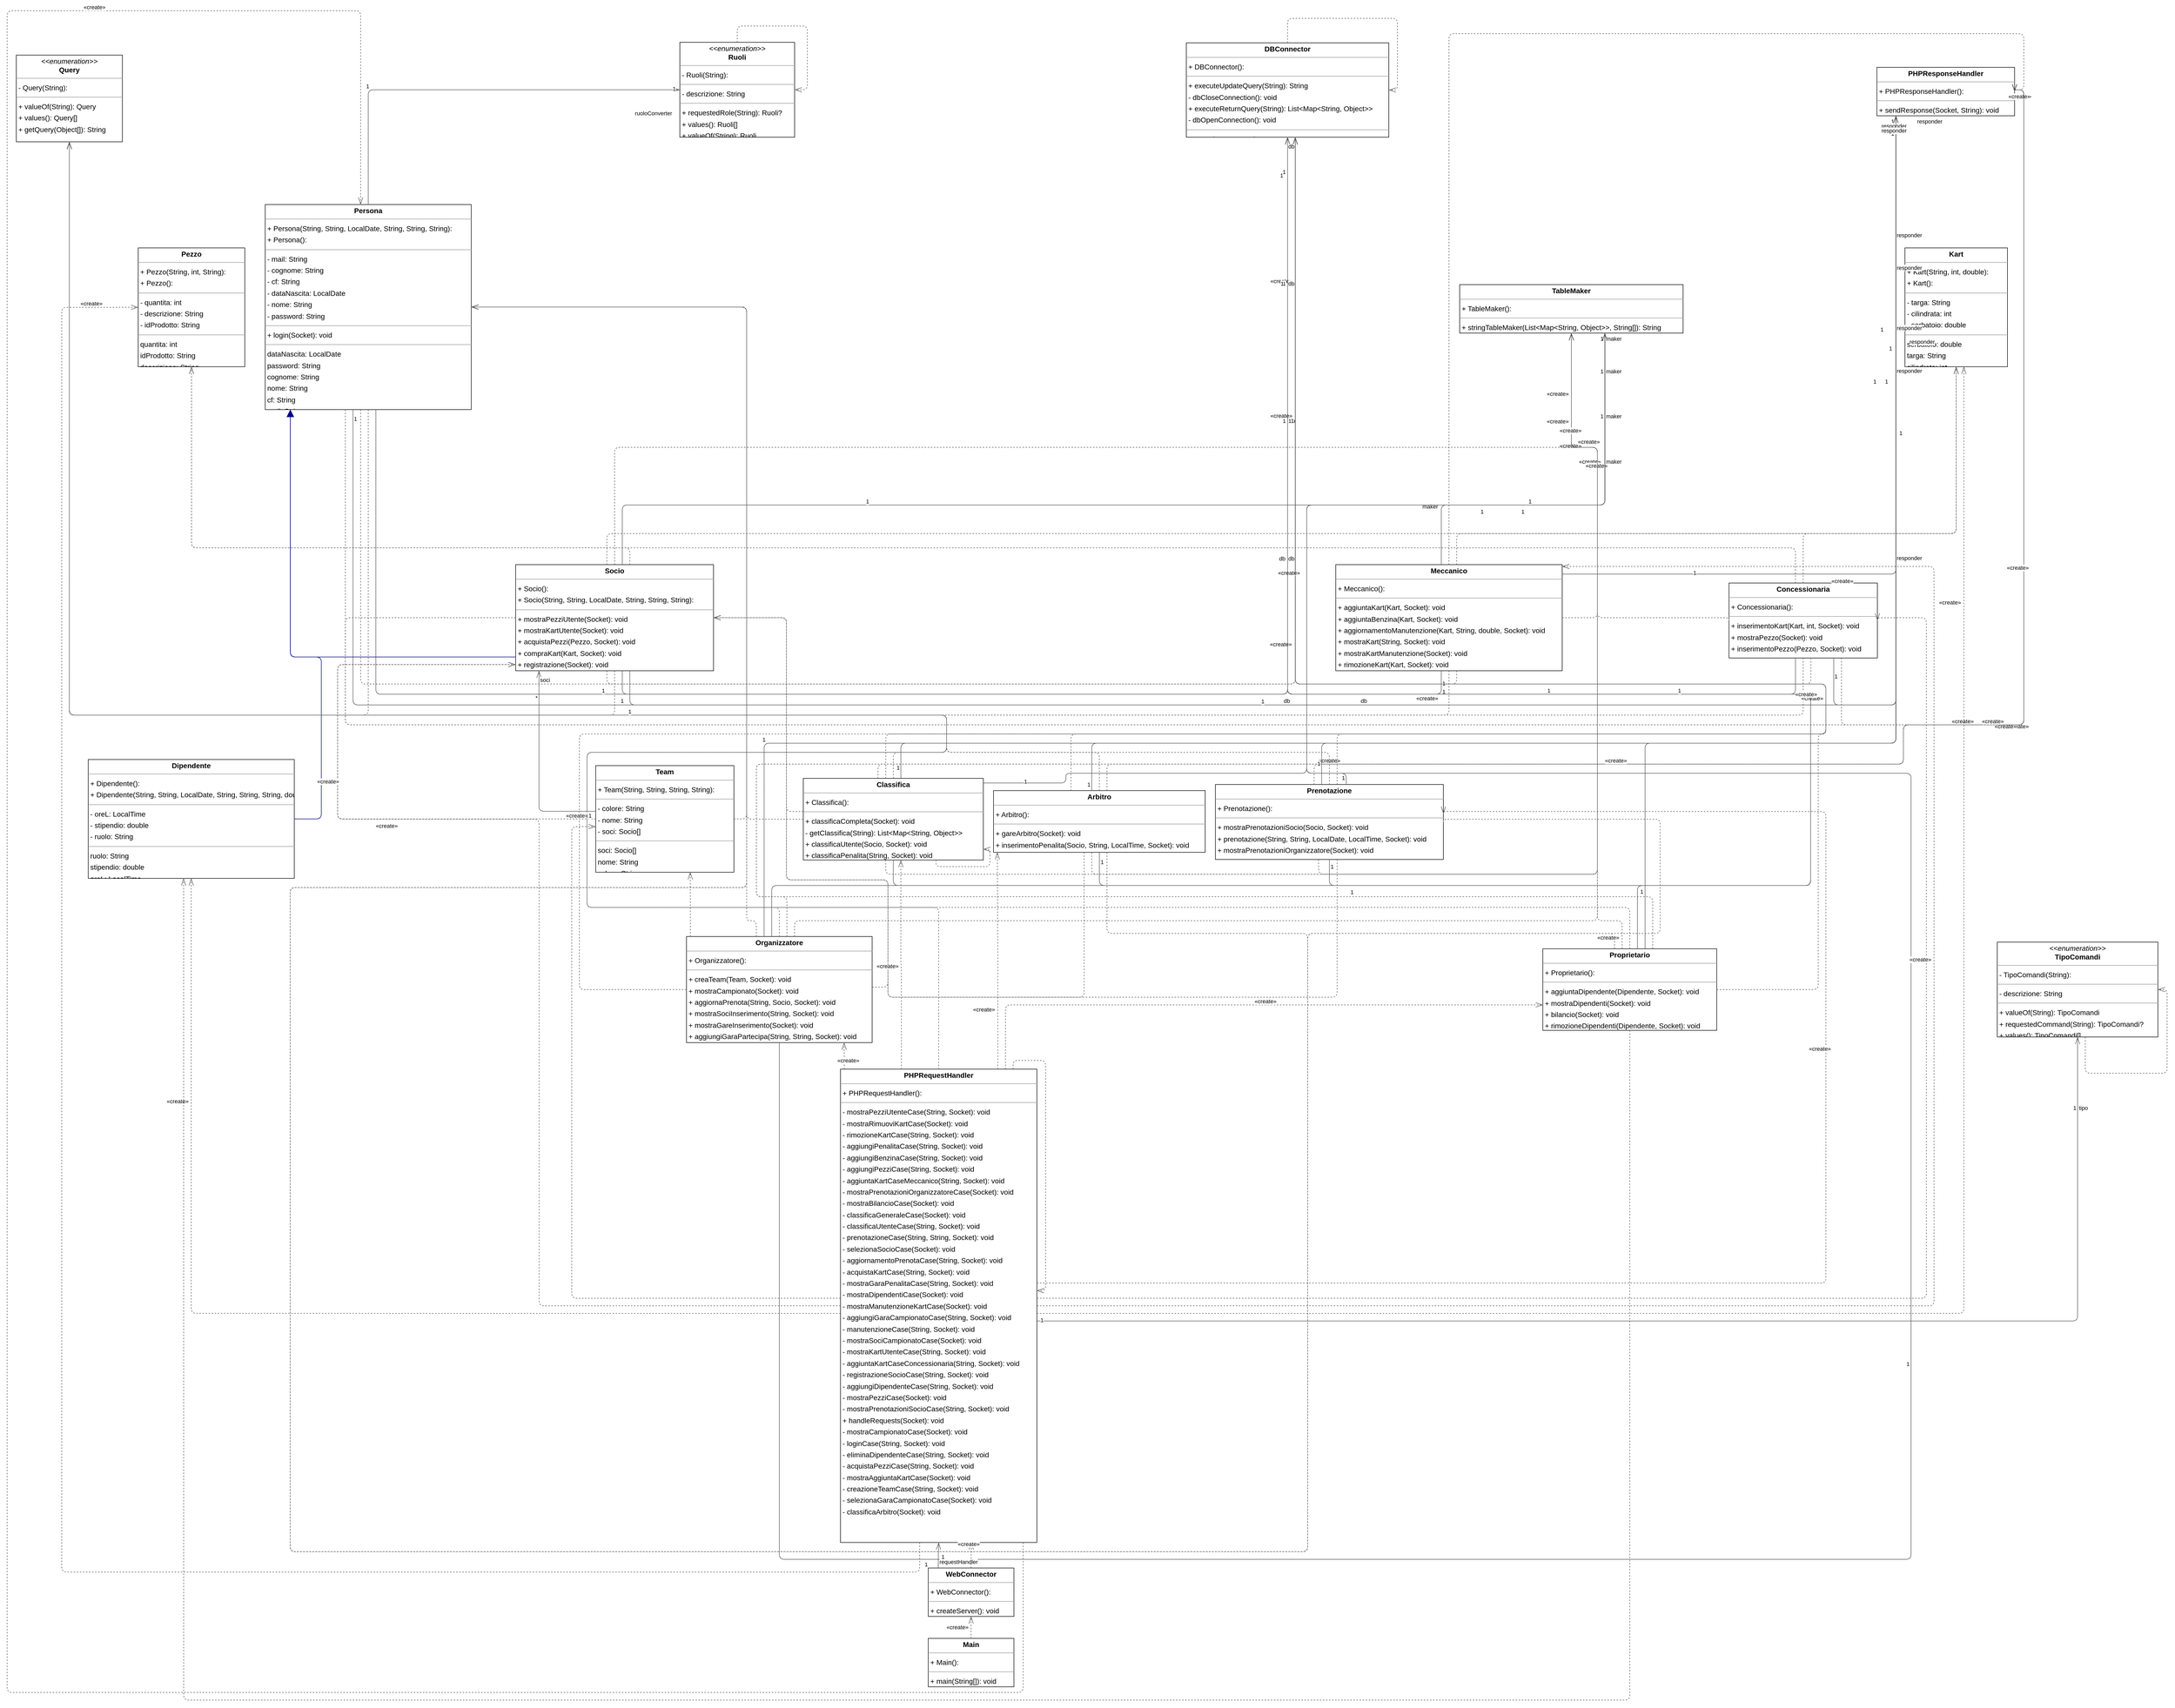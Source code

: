<mxGraphModel dx="0" dy="0" grid="1" gridSize="10" guides="1" tooltips="1" connect="1" arrows="1" fold="1" page="0" pageScale="1" background="none" math="0" shadow="0">
  <root>
    <mxCell id="0" />
    <mxCell id="1" parent="0" />
    <mxCell id="node7" parent="1" vertex="1" value="&lt;p style=&quot;margin:0px;margin-top:4px;text-align:center;&quot;&gt;&lt;b&gt;Arbitro&lt;/b&gt;&lt;/p&gt;&lt;hr size=&quot;1&quot;/&gt;&lt;p style=&quot;margin:0 0 0 4px;line-height:1.6;&quot;&gt;+ Arbitro(): &lt;/p&gt;&lt;hr size=&quot;1&quot;/&gt;&lt;p style=&quot;margin:0 0 0 4px;line-height:1.6;&quot;&gt;+ gareArbitro(Socket): void&lt;br/&gt;+ inserimentoPenalita(Socio, String, LocalTime, Socket): void&lt;/p&gt;" style="verticalAlign=top;align=left;overflow=fill;fontSize=14;fontFamily=Helvetica;html=1;rounded=0;shadow=0;comic=0;labelBackgroundColor=none;strokeWidth=1;">
      <mxGeometry x="1693" y="1003" width="415" height="121" as="geometry" />
    </mxCell>
    <mxCell id="node13" parent="1" vertex="1" value="&lt;p style=&quot;margin:0px;margin-top:4px;text-align:center;&quot;&gt;&lt;b&gt;Classifica&lt;/b&gt;&lt;/p&gt;&lt;hr size=&quot;1&quot;/&gt;&lt;p style=&quot;margin:0 0 0 4px;line-height:1.6;&quot;&gt;+ Classifica(): &lt;/p&gt;&lt;hr size=&quot;1&quot;/&gt;&lt;p style=&quot;margin:0 0 0 4px;line-height:1.6;&quot;&gt;+ classificaCompleta(Socket): void&lt;br/&gt;- getClassifica(String): List&amp;lt;Map&amp;lt;String, Object&amp;gt;&amp;gt;&lt;br/&gt;+ classificaUtente(Socio, Socket): void&lt;br/&gt;+ classificaPenalita(String, Socket): void&lt;/p&gt;" style="verticalAlign=top;align=left;overflow=fill;fontSize=14;fontFamily=Helvetica;html=1;rounded=0;shadow=0;comic=0;labelBackgroundColor=none;strokeWidth=1;">
      <mxGeometry x="1320" y="979" width="353" height="160" as="geometry" />
    </mxCell>
    <mxCell id="node5" parent="1" vertex="1" value="&lt;p style=&quot;margin:0px;margin-top:4px;text-align:center;&quot;&gt;&lt;b&gt;Concessionaria&lt;/b&gt;&lt;/p&gt;&lt;hr size=&quot;1&quot;/&gt;&lt;p style=&quot;margin:0 0 0 4px;line-height:1.6;&quot;&gt;+ Concessionaria(): &lt;/p&gt;&lt;hr size=&quot;1&quot;/&gt;&lt;p style=&quot;margin:0 0 0 4px;line-height:1.6;&quot;&gt;+ inserimentoKart(Kart, int, Socket): void&lt;br/&gt;+ mostraPezzo(Socket): void&lt;br/&gt;+ inserimentoPezzo(Pezzo, Socket): void&lt;/p&gt;" style="verticalAlign=top;align=left;overflow=fill;fontSize=14;fontFamily=Helvetica;html=1;rounded=0;shadow=0;comic=0;labelBackgroundColor=none;strokeWidth=1;">
      <mxGeometry x="3135" y="596" width="291" height="147" as="geometry" />
    </mxCell>
    <mxCell id="node18" parent="1" vertex="1" value="&lt;p style=&quot;margin:0px;margin-top:4px;text-align:center;&quot;&gt;&lt;b&gt;DBConnector&lt;/b&gt;&lt;/p&gt;&lt;hr size=&quot;1&quot;/&gt;&lt;p style=&quot;margin:0 0 0 4px;line-height:1.6;&quot;&gt;+ DBConnector(): &lt;/p&gt;&lt;hr size=&quot;1&quot;/&gt;&lt;p style=&quot;margin:0 0 0 4px;line-height:1.6;&quot;&gt;+ executeUpdateQuery(String): String&lt;br/&gt;- dbCloseConnection(): void&lt;br/&gt;+ executeReturnQuery(String): List&amp;lt;Map&amp;lt;String, Object&amp;gt;&amp;gt;&lt;br/&gt;- dbOpenConnection(): void&lt;/p&gt;&lt;hr size=&quot;1&quot;/&gt;&lt;p style=&quot;margin:0 0 0 4px;line-height:1.6;&quot;&gt; connection: Connection&lt;/p&gt;" style="verticalAlign=top;align=left;overflow=fill;fontSize=14;fontFamily=Helvetica;html=1;rounded=0;shadow=0;comic=0;labelBackgroundColor=none;strokeWidth=1;">
      <mxGeometry x="2071" y="-463" width="397" height="185" as="geometry" />
    </mxCell>
    <mxCell id="node2" parent="1" vertex="1" value="&lt;p style=&quot;margin:0px;margin-top:4px;text-align:center;&quot;&gt;&lt;b&gt;Dipendente&lt;/b&gt;&lt;/p&gt;&lt;hr size=&quot;1&quot;/&gt;&lt;p style=&quot;margin:0 0 0 4px;line-height:1.6;&quot;&gt;+ Dipendente(): &lt;br/&gt;+ Dipendente(String, String, LocalDate, String, String, String, double, String, LocalTime): &lt;/p&gt;&lt;hr size=&quot;1&quot;/&gt;&lt;p style=&quot;margin:0 0 0 4px;line-height:1.6;&quot;&gt;- oreL: LocalTime&lt;br/&gt;- stipendio: double&lt;br/&gt;- ruolo: String&lt;/p&gt;&lt;hr size=&quot;1&quot;/&gt;&lt;p style=&quot;margin:0 0 0 4px;line-height:1.6;&quot;&gt; ruolo: String&lt;br/&gt; stipendio: double&lt;br/&gt; oreL: LocalTime&lt;/p&gt;" style="verticalAlign=top;align=left;overflow=fill;fontSize=14;fontFamily=Helvetica;html=1;rounded=0;shadow=0;comic=0;labelBackgroundColor=none;strokeWidth=1;">
      <mxGeometry x="-82" y="942" width="404" height="233" as="geometry" />
    </mxCell>
    <mxCell id="node11" parent="1" vertex="1" value="&lt;p style=&quot;margin:0px;margin-top:4px;text-align:center;&quot;&gt;&lt;b&gt;Kart&lt;/b&gt;&lt;/p&gt;&lt;hr size=&quot;1&quot;/&gt;&lt;p style=&quot;margin:0 0 0 4px;line-height:1.6;&quot;&gt;+ Kart(String, int, double): &lt;br/&gt;+ Kart(): &lt;/p&gt;&lt;hr size=&quot;1&quot;/&gt;&lt;p style=&quot;margin:0 0 0 4px;line-height:1.6;&quot;&gt;- targa: String&lt;br/&gt;- cilindrata: int&lt;br/&gt;- serbatoio: double&lt;/p&gt;&lt;hr size=&quot;1&quot;/&gt;&lt;p style=&quot;margin:0 0 0 4px;line-height:1.6;&quot;&gt; serbatoio: double&lt;br/&gt; targa: String&lt;br/&gt; cilindrata: int&lt;/p&gt;" style="verticalAlign=top;align=left;overflow=fill;fontSize=14;fontFamily=Helvetica;html=1;rounded=0;shadow=0;comic=0;labelBackgroundColor=none;strokeWidth=1;">
      <mxGeometry x="3480" y="-61" width="201" height="233" as="geometry" />
    </mxCell>
    <mxCell id="node4" parent="1" vertex="1" value="&lt;p style=&quot;margin:0px;margin-top:4px;text-align:center;&quot;&gt;&lt;b&gt;Main&lt;/b&gt;&lt;/p&gt;&lt;hr size=&quot;1&quot;/&gt;&lt;p style=&quot;margin:0 0 0 4px;line-height:1.6;&quot;&gt;+ Main(): &lt;/p&gt;&lt;hr size=&quot;1&quot;/&gt;&lt;p style=&quot;margin:0 0 0 4px;line-height:1.6;&quot;&gt;+ main(String[]): void&lt;/p&gt;" style="verticalAlign=top;align=left;overflow=fill;fontSize=14;fontFamily=Helvetica;html=1;rounded=0;shadow=0;comic=0;labelBackgroundColor=none;strokeWidth=1;">
      <mxGeometry x="1565" y="2665" width="168" height="95" as="geometry" />
    </mxCell>
    <mxCell id="node3" parent="1" vertex="1" value="&lt;p style=&quot;margin:0px;margin-top:4px;text-align:center;&quot;&gt;&lt;b&gt;Meccanico&lt;/b&gt;&lt;/p&gt;&lt;hr size=&quot;1&quot;/&gt;&lt;p style=&quot;margin:0 0 0 4px;line-height:1.6;&quot;&gt;+ Meccanico(): &lt;/p&gt;&lt;hr size=&quot;1&quot;/&gt;&lt;p style=&quot;margin:0 0 0 4px;line-height:1.6;&quot;&gt;+ aggiuntaKart(Kart, Socket): void&lt;br/&gt;+ aggiuntaBenzina(Kart, Socket): void&lt;br/&gt;+ aggiornamentoManutenzione(Kart, String, double, Socket): void&lt;br/&gt;+ mostraKart(String, Socket): void&lt;br/&gt;+ mostraKartManutenzione(Socket): void&lt;br/&gt;+ rimozioneKart(Kart, Socket): void&lt;/p&gt;" style="verticalAlign=top;align=left;overflow=fill;fontSize=14;fontFamily=Helvetica;html=1;rounded=0;shadow=0;comic=0;labelBackgroundColor=none;strokeWidth=1;">
      <mxGeometry x="2364" y="560" width="444" height="208" as="geometry" />
    </mxCell>
    <mxCell id="node15" parent="1" vertex="1" value="&lt;p style=&quot;margin:0px;margin-top:4px;text-align:center;&quot;&gt;&lt;b&gt;Organizzatore&lt;/b&gt;&lt;/p&gt;&lt;hr size=&quot;1&quot;/&gt;&lt;p style=&quot;margin:0 0 0 4px;line-height:1.6;&quot;&gt;+ Organizzatore(): &lt;/p&gt;&lt;hr size=&quot;1&quot;/&gt;&lt;p style=&quot;margin:0 0 0 4px;line-height:1.6;&quot;&gt;+ creaTeam(Team, Socket): void&lt;br/&gt;+ mostraCampionato(Socket): void&lt;br/&gt;+ aggiornaPrenota(String, Socio, Socket): void&lt;br/&gt;+ mostraSociInserimento(String, Socket): void&lt;br/&gt;+ mostraGareInserimento(Socket): void&lt;br/&gt;+ aggiungiGaraPartecipa(String, String, Socket): void&lt;/p&gt;" style="verticalAlign=top;align=left;overflow=fill;fontSize=14;fontFamily=Helvetica;html=1;rounded=0;shadow=0;comic=0;labelBackgroundColor=none;strokeWidth=1;">
      <mxGeometry x="1091" y="1289" width="364" height="208" as="geometry" />
    </mxCell>
    <mxCell id="node0" parent="1" vertex="1" value="&lt;p style=&quot;margin:0px;margin-top:4px;text-align:center;&quot;&gt;&lt;b&gt;PHPRequestHandler&lt;/b&gt;&lt;/p&gt;&lt;hr size=&quot;1&quot;/&gt;&lt;p style=&quot;margin:0 0 0 4px;line-height:1.6;&quot;&gt;+ PHPRequestHandler(): &lt;/p&gt;&lt;hr size=&quot;1&quot;/&gt;&lt;p style=&quot;margin:0 0 0 4px;line-height:1.6;&quot;&gt;- mostraPezziUtenteCase(String, Socket): void&lt;br/&gt;- mostraRimuoviKartCase(Socket): void&lt;br/&gt;- rimozioneKartCase(String, Socket): void&lt;br/&gt;- aggiungiPenalitaCase(String, Socket): void&lt;br/&gt;- aggiungiBenzinaCase(String, Socket): void&lt;br/&gt;- aggiungiPezziCase(String, Socket): void&lt;br/&gt;- aggiuntaKartCaseMeccanico(String, Socket): void&lt;br/&gt;- mostraPrenotazioniOrganizzatoreCase(Socket): void&lt;br/&gt;- mostraBilancioCase(Socket): void&lt;br/&gt;- classificaGeneraleCase(Socket): void&lt;br/&gt;- classificaUtenteCase(String, Socket): void&lt;br/&gt;- prenotazioneCase(String, String, Socket): void&lt;br/&gt;- selezionaSocioCase(Socket): void&lt;br/&gt;- aggiornamentoPrenotaCase(String, Socket): void&lt;br/&gt;- acquistaKartCase(String, Socket): void&lt;br/&gt;- mostraGaraPenalitaCase(String, Socket): void&lt;br/&gt;- mostraDipendentiCase(Socket): void&lt;br/&gt;- mostraManutenzioneKartCase(Socket): void&lt;br/&gt;- aggiungiGaraCampionatoCase(String, Socket): void&lt;br/&gt;- manutenzioneCase(String, Socket): void&lt;br/&gt;- mostraSociCampionatoCase(Socket): void&lt;br/&gt;- mostraKartUtenteCase(String, Socket): void&lt;br/&gt;- aggiuntaKartCaseConcessionaria(String, Socket): void&lt;br/&gt;- registrazioneSocioCase(String, Socket): void&lt;br/&gt;- aggiungiDipendenteCase(String, Socket): void&lt;br/&gt;- mostraPezziCase(Socket): void&lt;br/&gt;- mostraPrenotazioniSocioCase(String, Socket): void&lt;br/&gt;+ handleRequests(Socket): void&lt;br/&gt;- mostraCampionatoCase(Socket): void&lt;br/&gt;- loginCase(String, Socket): void&lt;br/&gt;- eliminaDipendenteCase(String, Socket): void&lt;br/&gt;- acquistaPezziCase(String, Socket): void&lt;br/&gt;- mostraAggiuntaKartCase(Socket): void&lt;br/&gt;- creazioneTeamCase(String, Socket): void&lt;br/&gt;- selezionaGaraCampionatoCase(Socket): void&lt;br/&gt;- classificaArbitro(Socket): void&lt;/p&gt;" style="verticalAlign=top;align=left;overflow=fill;fontSize=14;fontFamily=Helvetica;html=1;rounded=0;shadow=0;comic=0;labelBackgroundColor=none;strokeWidth=1;">
      <mxGeometry x="1393" y="1549" width="385" height="928" as="geometry" />
    </mxCell>
    <mxCell id="node8" parent="1" vertex="1" value="&lt;p style=&quot;margin:0px;margin-top:4px;text-align:center;&quot;&gt;&lt;b&gt;PHPResponseHandler&lt;/b&gt;&lt;/p&gt;&lt;hr size=&quot;1&quot;/&gt;&lt;p style=&quot;margin:0 0 0 4px;line-height:1.6;&quot;&gt;+ PHPResponseHandler(): &lt;/p&gt;&lt;hr size=&quot;1&quot;/&gt;&lt;p style=&quot;margin:0 0 0 4px;line-height:1.6;&quot;&gt;+ sendResponse(Socket, String): void&lt;/p&gt;" style="verticalAlign=top;align=left;overflow=fill;fontSize=14;fontFamily=Helvetica;html=1;rounded=0;shadow=0;comic=0;labelBackgroundColor=none;strokeWidth=1;">
      <mxGeometry x="3425" y="-415" width="270" height="95" as="geometry" />
    </mxCell>
    <mxCell id="node19" parent="1" vertex="1" value="&lt;p style=&quot;margin:0px;margin-top:4px;text-align:center;&quot;&gt;&lt;b&gt;Persona&lt;/b&gt;&lt;/p&gt;&lt;hr size=&quot;1&quot;/&gt;&lt;p style=&quot;margin:0 0 0 4px;line-height:1.6;&quot;&gt;+ Persona(String, String, LocalDate, String, String, String): &lt;br/&gt;+ Persona(): &lt;/p&gt;&lt;hr size=&quot;1&quot;/&gt;&lt;p style=&quot;margin:0 0 0 4px;line-height:1.6;&quot;&gt;- mail: String&lt;br/&gt;- cognome: String&lt;br/&gt;- cf: String&lt;br/&gt;- dataNascita: LocalDate&lt;br/&gt;- nome: String&lt;br/&gt;- password: String&lt;/p&gt;&lt;hr size=&quot;1&quot;/&gt;&lt;p style=&quot;margin:0 0 0 4px;line-height:1.6;&quot;&gt;+ login(Socket): void&lt;/p&gt;&lt;hr size=&quot;1&quot;/&gt;&lt;p style=&quot;margin:0 0 0 4px;line-height:1.6;&quot;&gt; dataNascita: LocalDate&lt;br/&gt; password: String&lt;br/&gt; cognome: String&lt;br/&gt; nome: String&lt;br/&gt; cf: String&lt;br/&gt; mail: String&lt;/p&gt;" style="verticalAlign=top;align=left;overflow=fill;fontSize=14;fontFamily=Helvetica;html=1;rounded=0;shadow=0;comic=0;labelBackgroundColor=none;strokeWidth=1;">
      <mxGeometry x="265" y="-146" width="404" height="402" as="geometry" />
    </mxCell>
    <mxCell id="node20" parent="1" vertex="1" value="&lt;p style=&quot;margin:0px;margin-top:4px;text-align:center;&quot;&gt;&lt;b&gt;Pezzo&lt;/b&gt;&lt;/p&gt;&lt;hr size=&quot;1&quot;/&gt;&lt;p style=&quot;margin:0 0 0 4px;line-height:1.6;&quot;&gt;+ Pezzo(String, int, String): &lt;br/&gt;+ Pezzo(): &lt;/p&gt;&lt;hr size=&quot;1&quot;/&gt;&lt;p style=&quot;margin:0 0 0 4px;line-height:1.6;&quot;&gt;- quantita: int&lt;br/&gt;- descrizione: String&lt;br/&gt;- idProdotto: String&lt;/p&gt;&lt;hr size=&quot;1&quot;/&gt;&lt;p style=&quot;margin:0 0 0 4px;line-height:1.6;&quot;&gt; quantita: int&lt;br/&gt; idProdotto: String&lt;br/&gt; descrizione: String&lt;/p&gt;" style="verticalAlign=top;align=left;overflow=fill;fontSize=14;fontFamily=Helvetica;html=1;rounded=0;shadow=0;comic=0;labelBackgroundColor=none;strokeWidth=1;">
      <mxGeometry x="16" y="-61" width="209" height="233" as="geometry" />
    </mxCell>
    <mxCell id="node12" parent="1" vertex="1" value="&lt;p style=&quot;margin:0px;margin-top:4px;text-align:center;&quot;&gt;&lt;b&gt;Prenotazione&lt;/b&gt;&lt;/p&gt;&lt;hr size=&quot;1&quot;/&gt;&lt;p style=&quot;margin:0 0 0 4px;line-height:1.6;&quot;&gt;+ Prenotazione(): &lt;/p&gt;&lt;hr size=&quot;1&quot;/&gt;&lt;p style=&quot;margin:0 0 0 4px;line-height:1.6;&quot;&gt;+ mostraPrenotazioniSocio(Socio, Socket): void&lt;br/&gt;+ prenotazione(String, String, LocalDate, LocalTime, Socket): void&lt;br/&gt;+ mostraPrenotazioniOrganizzatore(Socket): void&lt;/p&gt;" style="verticalAlign=top;align=left;overflow=fill;fontSize=14;fontFamily=Helvetica;html=1;rounded=0;shadow=0;comic=0;labelBackgroundColor=none;strokeWidth=1;">
      <mxGeometry x="2128" y="991" width="447" height="147" as="geometry" />
    </mxCell>
    <mxCell id="node16" parent="1" vertex="1" value="&lt;p style=&quot;margin:0px;margin-top:4px;text-align:center;&quot;&gt;&lt;b&gt;Proprietario&lt;/b&gt;&lt;/p&gt;&lt;hr size=&quot;1&quot;/&gt;&lt;p style=&quot;margin:0 0 0 4px;line-height:1.6;&quot;&gt;+ Proprietario(): &lt;/p&gt;&lt;hr size=&quot;1&quot;/&gt;&lt;p style=&quot;margin:0 0 0 4px;line-height:1.6;&quot;&gt;+ aggiuntaDipendente(Dipendente, Socket): void&lt;br/&gt;+ mostraDipendenti(Socket): void&lt;br/&gt;+ bilancio(Socket): void&lt;br/&gt;+ rimozioneDipendenti(Dipendente, Socket): void&lt;/p&gt;" style="verticalAlign=top;align=left;overflow=fill;fontSize=14;fontFamily=Helvetica;html=1;rounded=0;shadow=0;comic=0;labelBackgroundColor=none;strokeWidth=1;">
      <mxGeometry x="2770" y="1313" width="341" height="160" as="geometry" />
    </mxCell>
    <mxCell id="node17" parent="1" vertex="1" value="&lt;p style=&quot;margin:0px;margin-top:4px;text-align:center;&quot;&gt;&lt;i&gt;&amp;lt;&amp;lt;enumeration&amp;gt;&amp;gt;&lt;/i&gt;&lt;br/&gt;&lt;b&gt;Query&lt;/b&gt;&lt;/p&gt;&lt;hr size=&quot;1&quot;/&gt;&lt;p style=&quot;margin:0 0 0 4px;line-height:1.6;&quot;&gt;- Query(String): &lt;/p&gt;&lt;hr size=&quot;1&quot;/&gt;&lt;p style=&quot;margin:0 0 0 4px;line-height:1.6;&quot;&gt;+ valueOf(String): Query&lt;br/&gt;+ values(): Query[]&lt;br/&gt;+ getQuery(Object[]): String&lt;/p&gt;" style="verticalAlign=top;align=left;overflow=fill;fontSize=14;fontFamily=Helvetica;html=1;rounded=0;shadow=0;comic=0;labelBackgroundColor=none;strokeWidth=1;">
      <mxGeometry x="-223" y="-439" width="208" height="170" as="geometry" />
    </mxCell>
    <mxCell id="node21" parent="1" vertex="1" value="&lt;p style=&quot;margin:0px;margin-top:4px;text-align:center;&quot;&gt;&lt;i&gt;&amp;lt;&amp;lt;enumeration&amp;gt;&amp;gt;&lt;/i&gt;&lt;br/&gt;&lt;b&gt;Ruoli&lt;/b&gt;&lt;/p&gt;&lt;hr size=&quot;1&quot;/&gt;&lt;p style=&quot;margin:0 0 0 4px;line-height:1.6;&quot;&gt;- Ruoli(String): &lt;/p&gt;&lt;hr size=&quot;1&quot;/&gt;&lt;p style=&quot;margin:0 0 0 4px;line-height:1.6;&quot;&gt;- descrizione: String&lt;/p&gt;&lt;hr size=&quot;1&quot;/&gt;&lt;p style=&quot;margin:0 0 0 4px;line-height:1.6;&quot;&gt;+ requestedRole(String): Ruoli?&lt;br/&gt;+ values(): Ruoli[]&lt;br/&gt;+ valueOf(String): Ruoli&lt;/p&gt;&lt;hr size=&quot;1&quot;/&gt;&lt;p style=&quot;margin:0 0 0 4px;line-height:1.6;&quot;&gt; descrizione: String&lt;/p&gt;" style="verticalAlign=top;align=left;overflow=fill;fontSize=14;fontFamily=Helvetica;html=1;rounded=0;shadow=0;comic=0;labelBackgroundColor=none;strokeWidth=1;">
      <mxGeometry x="1078" y="-464" width="225" height="186" as="geometry" />
    </mxCell>
    <mxCell id="node1" parent="1" vertex="1" value="&lt;p style=&quot;margin:0px;margin-top:4px;text-align:center;&quot;&gt;&lt;b&gt;Socio&lt;/b&gt;&lt;/p&gt;&lt;hr size=&quot;1&quot;/&gt;&lt;p style=&quot;margin:0 0 0 4px;line-height:1.6;&quot;&gt;+ Socio(): &lt;br/&gt;+ Socio(String, String, LocalDate, String, String, String): &lt;/p&gt;&lt;hr size=&quot;1&quot;/&gt;&lt;p style=&quot;margin:0 0 0 4px;line-height:1.6;&quot;&gt;+ mostraPezziUtente(Socket): void&lt;br/&gt;+ mostraKartUtente(Socket): void&lt;br/&gt;+ acquistaPezzi(Pezzo, Socket): void&lt;br/&gt;+ compraKart(Kart, Socket): void&lt;br/&gt;+ registrazione(Socket): void&lt;/p&gt;" style="verticalAlign=top;align=left;overflow=fill;fontSize=14;fontFamily=Helvetica;html=1;rounded=0;shadow=0;comic=0;labelBackgroundColor=none;strokeWidth=1;">
      <mxGeometry x="756" y="560" width="388" height="208" as="geometry" />
    </mxCell>
    <mxCell id="node6" parent="1" vertex="1" value="&lt;p style=&quot;margin:0px;margin-top:4px;text-align:center;&quot;&gt;&lt;b&gt;TableMaker&lt;/b&gt;&lt;/p&gt;&lt;hr size=&quot;1&quot;/&gt;&lt;p style=&quot;margin:0 0 0 4px;line-height:1.6;&quot;&gt;+ TableMaker(): &lt;/p&gt;&lt;hr size=&quot;1&quot;/&gt;&lt;p style=&quot;margin:0 0 0 4px;line-height:1.6;&quot;&gt;+ stringTableMaker(List&amp;lt;Map&amp;lt;String, Object&amp;gt;&amp;gt;, String[]): String&lt;/p&gt;" style="verticalAlign=top;align=left;overflow=fill;fontSize=14;fontFamily=Helvetica;html=1;rounded=0;shadow=0;comic=0;labelBackgroundColor=none;strokeWidth=1;">
      <mxGeometry x="2607" y="11" width="438" height="95" as="geometry" />
    </mxCell>
    <mxCell id="node10" parent="1" vertex="1" value="&lt;p style=&quot;margin:0px;margin-top:4px;text-align:center;&quot;&gt;&lt;b&gt;Team&lt;/b&gt;&lt;/p&gt;&lt;hr size=&quot;1&quot;/&gt;&lt;p style=&quot;margin:0 0 0 4px;line-height:1.6;&quot;&gt;+ Team(String, String, String, String): &lt;/p&gt;&lt;hr size=&quot;1&quot;/&gt;&lt;p style=&quot;margin:0 0 0 4px;line-height:1.6;&quot;&gt;- colore: String&lt;br/&gt;- nome: String&lt;br/&gt;- soci: Socio[]&lt;/p&gt;&lt;hr size=&quot;1&quot;/&gt;&lt;p style=&quot;margin:0 0 0 4px;line-height:1.6;&quot;&gt; soci: Socio[]&lt;br/&gt; nome: String&lt;br/&gt; colore: String&lt;/p&gt;" style="verticalAlign=top;align=left;overflow=fill;fontSize=14;fontFamily=Helvetica;html=1;rounded=0;shadow=0;comic=0;labelBackgroundColor=none;strokeWidth=1;">
      <mxGeometry x="913" y="954" width="271" height="209" as="geometry" />
    </mxCell>
    <mxCell id="node9" parent="1" vertex="1" value="&lt;p style=&quot;margin:0px;margin-top:4px;text-align:center;&quot;&gt;&lt;i&gt;&amp;lt;&amp;lt;enumeration&amp;gt;&amp;gt;&lt;/i&gt;&lt;br/&gt;&lt;b&gt;TipoComandi&lt;/b&gt;&lt;/p&gt;&lt;hr size=&quot;1&quot;/&gt;&lt;p style=&quot;margin:0 0 0 4px;line-height:1.6;&quot;&gt;- TipoComandi(String): &lt;/p&gt;&lt;hr size=&quot;1&quot;/&gt;&lt;p style=&quot;margin:0 0 0 4px;line-height:1.6;&quot;&gt;- descrizione: String&lt;/p&gt;&lt;hr size=&quot;1&quot;/&gt;&lt;p style=&quot;margin:0 0 0 4px;line-height:1.6;&quot;&gt;+ valueOf(String): TipoComandi&lt;br/&gt;+ requestedCommand(String): TipoComandi?&lt;br/&gt;+ values(): TipoComandi[]&lt;/p&gt;&lt;hr size=&quot;1&quot;/&gt;&lt;p style=&quot;margin:0 0 0 4px;line-height:1.6;&quot;&gt; descrizione: String&lt;/p&gt;" style="verticalAlign=top;align=left;overflow=fill;fontSize=14;fontFamily=Helvetica;html=1;rounded=0;shadow=0;comic=0;labelBackgroundColor=none;strokeWidth=1;">
      <mxGeometry x="3661" y="1300" width="315" height="186" as="geometry" />
    </mxCell>
    <mxCell id="node14" parent="1" vertex="1" value="&lt;p style=&quot;margin:0px;margin-top:4px;text-align:center;&quot;&gt;&lt;b&gt;WebConnector&lt;/b&gt;&lt;/p&gt;&lt;hr size=&quot;1&quot;/&gt;&lt;p style=&quot;margin:0 0 0 4px;line-height:1.6;&quot;&gt;+ WebConnector(): &lt;/p&gt;&lt;hr size=&quot;1&quot;/&gt;&lt;p style=&quot;margin:0 0 0 4px;line-height:1.6;&quot;&gt;+ createServer(): void&lt;/p&gt;" style="verticalAlign=top;align=left;overflow=fill;fontSize=14;fontFamily=Helvetica;html=1;rounded=0;shadow=0;comic=0;labelBackgroundColor=none;strokeWidth=1;">
      <mxGeometry x="1565" y="2527" width="168" height="95" as="geometry" />
    </mxCell>
    <mxCell id="edge62" edge="1" value="" parent="1" source="node7" target="node18" style="html=1;rounded=1;edgeStyle=orthogonalEdgeStyle;dashed=1;startArrow=none;endArrow=openThin;endSize=12;strokeColor=#595959;exitX=0.366;exitY=0.000;exitDx=0;exitDy=0;entryX=0.538;entryY=1.000;entryDx=0;entryDy=0;">
      <mxGeometry width="50" height="50" relative="1" as="geometry">
        <Array as="points">
          <mxPoint x="1845" y="892" />
          <mxPoint x="3325" y="892" />
          <mxPoint x="3325" y="794" />
          <mxPoint x="2284" y="794" />
        </Array>
      </mxGeometry>
    </mxCell>
    <mxCell id="label374" parent="edge62" vertex="1" connectable="0" value="«create»" style="edgeLabel;resizable=0;html=1;align=left;verticalAlign=top;strokeColor=default;">
      <mxGeometry x="2234" y="-9" as="geometry" />
    </mxCell>
    <mxCell id="edge72" edge="1" value="" parent="1" source="node7" target="node18" style="html=1;rounded=1;edgeStyle=orthogonalEdgeStyle;dashed=0;startArrow=diamondThinstartSize=12;endArrow=openThin;endSize=12;strokeColor=#595959;exitX=0.500;exitY=1.000;exitDx=0;exitDy=0;entryX=0.500;entryY=1.000;entryDx=0;entryDy=0;">
      <mxGeometry width="50" height="50" relative="1" as="geometry">
        <Array as="points">
          <mxPoint x="1901" y="1189" />
          <mxPoint x="3295" y="1189" />
          <mxPoint x="3295" y="814" />
          <mxPoint x="2269" y="814" />
        </Array>
      </mxGeometry>
    </mxCell>
    <mxCell id="label432" parent="edge72" vertex="1" connectable="0" value="1" style="edgeLabel;resizable=0;html=1;align=left;verticalAlign=top;strokeColor=default;">
      <mxGeometry x="1901" y="1130" as="geometry" />
    </mxCell>
    <mxCell id="label436" parent="edge72" vertex="1" connectable="0" value="1" style="edgeLabel;resizable=0;html=1;align=left;verticalAlign=top;strokeColor=default;">
      <mxGeometry x="2258" y="-223" as="geometry" />
    </mxCell>
    <mxCell id="label437" parent="edge72" vertex="1" connectable="0" value="db" style="edgeLabel;resizable=0;html=1;align=left;verticalAlign=top;strokeColor=default;">
      <mxGeometry x="2270" y="265" as="geometry" />
    </mxCell>
    <mxCell id="edge44" edge="1" value="" parent="1" source="node7" target="node8" style="html=1;rounded=1;edgeStyle=orthogonalEdgeStyle;dashed=1;startArrow=none;endArrow=openThin;endSize=12;strokeColor=#595959;exitX=0.536;exitY=0.000;exitDx=0;exitDy=0;entryX=1.000;entryY=0.500;entryDx=0;entryDy=0;">
      <mxGeometry width="50" height="50" relative="1" as="geometry">
        <Array as="points">
          <mxPoint x="1916" y="951" />
          <mxPoint x="3477" y="951" />
          <mxPoint x="3477" y="874" />
          <mxPoint x="3713" y="874" />
          <mxPoint x="3713" y="-371" />
        </Array>
      </mxGeometry>
    </mxCell>
    <mxCell id="label266" parent="edge44" vertex="1" connectable="0" value="«create»" style="edgeLabel;resizable=0;html=1;align=left;verticalAlign=top;strokeColor=default;">
      <mxGeometry x="3678" y="864" as="geometry" />
    </mxCell>
    <mxCell id="edge50" edge="1" value="" parent="1" source="node7" target="node8" style="html=1;rounded=1;edgeStyle=orthogonalEdgeStyle;dashed=0;startArrow=diamondThinstartSize=12;endArrow=openThin;endSize=12;strokeColor=#595959;exitX=0.464;exitY=0.000;exitDx=0;exitDy=0;entryX=0.138;entryY=1.000;entryDx=0;entryDy=0;">
      <mxGeometry width="50" height="50" relative="1" as="geometry">
        <Array as="points">
          <mxPoint x="1886" y="910" />
          <mxPoint x="3462" y="910" />
        </Array>
      </mxGeometry>
    </mxCell>
    <mxCell id="label300" parent="edge50" vertex="1" connectable="0" value="1" style="edgeLabel;resizable=0;html=1;align=left;verticalAlign=top;strokeColor=default;">
      <mxGeometry x="1875" y="978" as="geometry" />
    </mxCell>
    <mxCell id="label304" parent="edge50" vertex="1" connectable="0" value="1" style="edgeLabel;resizable=0;html=1;align=left;verticalAlign=top;strokeColor=default;">
      <mxGeometry x="3430" y="86" as="geometry" />
    </mxCell>
    <mxCell id="label305" parent="edge50" vertex="1" connectable="0" value="responder" style="edgeLabel;resizable=0;html=1;align=left;verticalAlign=top;strokeColor=default;">
      <mxGeometry x="3487" y="110" as="geometry" />
    </mxCell>
    <mxCell id="edge90" edge="1" value="" parent="1" source="node7" target="node19" style="html=1;rounded=1;edgeStyle=orthogonalEdgeStyle;dashed=1;startArrow=none;endArrow=openThin;endSize=12;strokeColor=#595959;exitX=0.536;exitY=1.000;exitDx=0;exitDy=0;entryX=1.000;entryY=0.500;entryDx=0;entryDy=0;">
      <mxGeometry width="50" height="50" relative="1" as="geometry">
        <Array as="points">
          <mxPoint x="1916" y="1283" />
          <mxPoint x="2309" y="1283" />
          <mxPoint x="2309" y="2495" />
          <mxPoint x="314" y="2495" />
          <mxPoint x="314" y="1193" />
          <mxPoint x="1209" y="1193" />
          <mxPoint x="1209" y="55" />
        </Array>
      </mxGeometry>
    </mxCell>
    <mxCell id="edge12" edge="1" value="" parent="1" source="node7" target="node17" style="html=1;rounded=1;edgeStyle=orthogonalEdgeStyle;dashed=1;startArrow=none;endArrow=openThin;endSize=12;strokeColor=#595959;exitX=0.500;exitY=0.000;exitDx=0;exitDy=0;entryX=0.500;entryY=1.000;entryDx=0;entryDy=0;">
      <mxGeometry width="50" height="50" relative="1" as="geometry">
        <Array as="points">
          <mxPoint x="1901" y="928" />
          <mxPoint x="1601" y="928" />
          <mxPoint x="1601" y="855" />
          <mxPoint x="-119" y="855" />
        </Array>
      </mxGeometry>
    </mxCell>
    <mxCell id="edge20" edge="1" value="" parent="1" source="node7" target="node1" style="html=1;rounded=1;edgeStyle=orthogonalEdgeStyle;dashed=1;startArrow=none;endArrow=openThin;endSize=12;strokeColor=#595959;exitX=0.428;exitY=1.000;exitDx=0;exitDy=0;entryX=1.000;entryY=0.500;entryDx=0;entryDy=0;">
      <mxGeometry width="50" height="50" relative="1" as="geometry">
        <Array as="points">
          <mxPoint x="1871" y="1408" />
          <mxPoint x="1486" y="1408" />
          <mxPoint x="1486" y="1178" />
          <mxPoint x="1287" y="1178" />
          <mxPoint x="1287" y="664" />
        </Array>
      </mxGeometry>
    </mxCell>
    <mxCell id="edge24" edge="1" value="" parent="1" source="node7" target="node6" style="html=1;rounded=1;edgeStyle=orthogonalEdgeStyle;dashed=1;startArrow=none;endArrow=openThin;endSize=12;strokeColor=#595959;exitX=0.464;exitY=1.000;exitDx=0;exitDy=0;entryX=0.500;entryY=1.000;entryDx=0;entryDy=0;">
      <mxGeometry width="50" height="50" relative="1" as="geometry">
        <Array as="points">
          <mxPoint x="1886" y="1167" />
          <mxPoint x="2877" y="1167" />
          <mxPoint x="2877" y="330" />
          <mxPoint x="2826" y="330" />
        </Array>
      </mxGeometry>
    </mxCell>
    <mxCell id="label146" parent="edge24" vertex="1" connectable="0" value="«create»" style="edgeLabel;resizable=0;html=1;align=left;verticalAlign=top;strokeColor=default;">
      <mxGeometry x="2801" y="314" as="geometry" />
    </mxCell>
    <mxCell id="edge95" edge="1" value="" parent="1" source="node13" target="node13" style="html=1;rounded=1;edgeStyle=orthogonalEdgeStyle;dashed=1;startArrow=none;endArrow=openThin;endSize=12;strokeColor=#595959;exitX=0.737;exitY=1.000;exitDx=0;exitDy=0;entryX=1.000;entryY=0.869;entryDx=0;entryDy=0;">
      <mxGeometry width="50" height="50" relative="1" as="geometry">
        <Array as="points">
          <mxPoint x="1581" y="1152" />
          <mxPoint x="1686" y="1152" />
          <mxPoint x="1686" y="1118" />
        </Array>
      </mxGeometry>
    </mxCell>
    <mxCell id="edge58" edge="1" value="" parent="1" source="node13" target="node18" style="html=1;rounded=1;edgeStyle=orthogonalEdgeStyle;dashed=0;startArrow=diamondThinstartSize=12;endArrow=openThin;endSize=12;strokeColor=#595959;exitX=0.500;exitY=1.000;exitDx=0;exitDy=0;entryX=0.500;entryY=1.000;entryDx=0;entryDy=0;">
      <mxGeometry width="50" height="50" relative="1" as="geometry">
        <Array as="points">
          <mxPoint x="1497" y="1189" />
          <mxPoint x="3295" y="1189" />
          <mxPoint x="3295" y="814" />
          <mxPoint x="2269" y="814" />
        </Array>
      </mxGeometry>
    </mxCell>
    <mxCell id="label348" parent="edge58" vertex="1" connectable="0" value="1" style="edgeLabel;resizable=0;html=1;align=left;verticalAlign=top;strokeColor=default;">
      <mxGeometry x="2391" y="1189" as="geometry" />
    </mxCell>
    <mxCell id="label352" parent="edge58" vertex="1" connectable="0" value="1" style="edgeLabel;resizable=0;html=1;align=left;verticalAlign=top;strokeColor=default;">
      <mxGeometry x="2258" y="-4" as="geometry" />
    </mxCell>
    <mxCell id="label353" parent="edge58" vertex="1" connectable="0" value="db" style="edgeLabel;resizable=0;html=1;align=left;verticalAlign=top;strokeColor=default;">
      <mxGeometry x="2269" y="-4" as="geometry" />
    </mxCell>
    <mxCell id="edge65" edge="1" value="" parent="1" source="node13" target="node18" style="html=1;rounded=1;edgeStyle=orthogonalEdgeStyle;dashed=1;startArrow=none;endArrow=openThin;endSize=12;strokeColor=#595959;exitX=0.458;exitY=0.000;exitDx=0;exitDy=0;entryX=0.538;entryY=1.000;entryDx=0;entryDy=0;">
      <mxGeometry width="50" height="50" relative="1" as="geometry">
        <Array as="points">
          <mxPoint x="1482" y="892" />
          <mxPoint x="3325" y="892" />
          <mxPoint x="3325" y="794" />
          <mxPoint x="2284" y="794" />
        </Array>
      </mxGeometry>
    </mxCell>
    <mxCell id="label392" parent="edge65" vertex="1" connectable="0" value="«create»" style="edgeLabel;resizable=0;html=1;align=left;verticalAlign=top;strokeColor=default;">
      <mxGeometry x="2233" y="703" as="geometry" />
    </mxCell>
    <mxCell id="edge28" edge="1" value="" parent="1" source="node13" target="node8" style="html=1;rounded=1;edgeStyle=orthogonalEdgeStyle;dashed=1;startArrow=none;endArrow=openThin;endSize=12;strokeColor=#595959;exitX=0.415;exitY=0.000;exitDx=0;exitDy=0;entryX=1.000;entryY=0.500;entryDx=0;entryDy=0;">
      <mxGeometry width="50" height="50" relative="1" as="geometry">
        <Array as="points">
          <mxPoint x="1467" y="951" />
          <mxPoint x="3477" y="951" />
          <mxPoint x="3477" y="874" />
          <mxPoint x="3713" y="874" />
          <mxPoint x="3713" y="-371" />
        </Array>
      </mxGeometry>
    </mxCell>
    <mxCell id="label170" parent="edge28" vertex="1" connectable="0" value="«create»" style="edgeLabel;resizable=0;html=1;align=left;verticalAlign=top;strokeColor=default;">
      <mxGeometry x="3570" y="854" as="geometry" />
    </mxCell>
    <mxCell id="edge60" edge="1" value="" parent="1" source="node13" target="node8" style="html=1;rounded=1;edgeStyle=orthogonalEdgeStyle;dashed=0;startArrow=diamondThinstartSize=12;endArrow=openThin;endSize=12;strokeColor=#595959;exitX=0.542;exitY=0.000;exitDx=0;exitDy=0;entryX=0.138;entryY=1.000;entryDx=0;entryDy=0;">
      <mxGeometry width="50" height="50" relative="1" as="geometry">
        <Array as="points">
          <mxPoint x="1512" y="910" />
          <mxPoint x="3462" y="910" />
        </Array>
      </mxGeometry>
    </mxCell>
    <mxCell id="label360" parent="edge60" vertex="1" connectable="0" value="1" style="edgeLabel;resizable=0;html=1;align=left;verticalAlign=top;strokeColor=default;">
      <mxGeometry x="1501" y="945" as="geometry" />
    </mxCell>
    <mxCell id="label364" parent="edge60" vertex="1" connectable="0" value="1" style="edgeLabel;resizable=0;html=1;align=left;verticalAlign=top;strokeColor=default;">
      <mxGeometry x="3467" y="289" as="geometry" />
    </mxCell>
    <mxCell id="label365" parent="edge60" vertex="1" connectable="0" value="responder" style="edgeLabel;resizable=0;html=1;align=left;verticalAlign=top;strokeColor=default;">
      <mxGeometry x="3462" y="534" as="geometry" />
    </mxCell>
    <mxCell id="edge31" edge="1" value="" parent="1" source="node13" target="node19" style="html=1;rounded=1;edgeStyle=orthogonalEdgeStyle;dashed=1;startArrow=none;endArrow=openThin;endSize=12;strokeColor=#595959;exitX=0.000;exitY=0.500;exitDx=0;exitDy=0;entryX=1.000;entryY=0.500;entryDx=0;entryDy=0;">
      <mxGeometry width="50" height="50" relative="1" as="geometry">
        <Array as="points">
          <mxPoint x="1209" y="1059" />
          <mxPoint x="1209" y="55" />
        </Array>
      </mxGeometry>
    </mxCell>
    <mxCell id="edge5" edge="1" value="" parent="1" source="node13" target="node17" style="html=1;rounded=1;edgeStyle=orthogonalEdgeStyle;dashed=1;startArrow=none;endArrow=openThin;endSize=12;strokeColor=#595959;exitX=0.500;exitY=0.000;exitDx=0;exitDy=0;entryX=0.500;entryY=1.000;entryDx=0;entryDy=0;">
      <mxGeometry width="50" height="50" relative="1" as="geometry">
        <Array as="points">
          <mxPoint x="1497" y="928" />
          <mxPoint x="1601" y="928" />
          <mxPoint x="1601" y="855" />
          <mxPoint x="-119" y="855" />
        </Array>
      </mxGeometry>
    </mxCell>
    <mxCell id="edge85" edge="1" value="" parent="1" source="node13" target="node1" style="html=1;rounded=1;edgeStyle=orthogonalEdgeStyle;dashed=1;startArrow=none;endArrow=openThin;endSize=12;strokeColor=#595959;exitX=0.000;exitY=0.406;exitDx=0;exitDy=0;entryX=1.000;entryY=0.500;entryDx=0;entryDy=0;">
      <mxGeometry width="50" height="50" relative="1" as="geometry">
        <Array as="points">
          <mxPoint x="1287" y="1044" />
          <mxPoint x="1287" y="664" />
        </Array>
      </mxGeometry>
    </mxCell>
    <mxCell id="edge10" edge="1" value="" parent="1" source="node13" target="node6" style="html=1;rounded=1;edgeStyle=orthogonalEdgeStyle;dashed=1;startArrow=none;endArrow=openThin;endSize=12;strokeColor=#595959;exitX=0.458;exitY=1.000;exitDx=0;exitDy=0;entryX=0.500;entryY=1.000;entryDx=0;entryDy=0;">
      <mxGeometry width="50" height="50" relative="1" as="geometry">
        <Array as="points">
          <mxPoint x="1482" y="1167" />
          <mxPoint x="2877" y="1167" />
          <mxPoint x="2877" y="330" />
          <mxPoint x="2826" y="330" />
        </Array>
      </mxGeometry>
    </mxCell>
    <mxCell id="label62" parent="edge10" vertex="1" connectable="0" value="«create»" style="edgeLabel;resizable=0;html=1;align=left;verticalAlign=top;strokeColor=default;">
      <mxGeometry x="2776" y="266" as="geometry" />
    </mxCell>
    <mxCell id="edge82" edge="1" value="" parent="1" source="node13" target="node6" style="html=1;rounded=1;edgeStyle=orthogonalEdgeStyle;dashed=0;startArrow=diamondThinstartSize=12;endArrow=openThin;endSize=12;strokeColor=#595959;exitX=1.000;exitY=0.056;exitDx=0;exitDy=0;entryX=0.650;entryY=1.000;entryDx=0;entryDy=0;">
      <mxGeometry width="50" height="50" relative="1" as="geometry">
        <Array as="points">
          <mxPoint x="1835" y="988" />
          <mxPoint x="1835" y="969" />
          <mxPoint x="2307" y="969" />
          <mxPoint x="2307" y="443" />
          <mxPoint x="2892" y="443" />
        </Array>
      </mxGeometry>
    </mxCell>
    <mxCell id="label492" parent="edge82" vertex="1" connectable="0" value="1" style="edgeLabel;resizable=0;html=1;align=left;verticalAlign=top;strokeColor=default;">
      <mxGeometry x="1751" y="972" as="geometry" />
    </mxCell>
    <mxCell id="label496" parent="edge82" vertex="1" connectable="0" value="1" style="edgeLabel;resizable=0;html=1;align=left;verticalAlign=top;strokeColor=default;">
      <mxGeometry x="2881" y="104" as="geometry" />
    </mxCell>
    <mxCell id="label497" parent="edge82" vertex="1" connectable="0" value="maker" style="edgeLabel;resizable=0;html=1;align=left;verticalAlign=top;strokeColor=default;">
      <mxGeometry x="2892" y="104" as="geometry" />
    </mxCell>
    <mxCell id="edge53" edge="1" value="" parent="1" source="node5" target="node18" style="html=1;rounded=1;edgeStyle=orthogonalEdgeStyle;dashed=0;startArrow=diamondThinstartSize=12;endArrow=openThin;endSize=12;strokeColor=#595959;exitX=0.448;exitY=1.000;exitDx=0;exitDy=0;entryX=0.500;entryY=1.000;entryDx=0;entryDy=0;">
      <mxGeometry width="50" height="50" relative="1" as="geometry">
        <Array as="points">
          <mxPoint x="3265" y="814" />
          <mxPoint x="2269" y="814" />
        </Array>
      </mxGeometry>
    </mxCell>
    <mxCell id="label318" parent="edge53" vertex="1" connectable="0" value="1" style="edgeLabel;resizable=0;html=1;align=left;verticalAlign=top;strokeColor=default;">
      <mxGeometry x="2274" y="535" as="geometry" />
    </mxCell>
    <mxCell id="label322" parent="edge53" vertex="1" connectable="0" value="1" style="edgeLabel;resizable=0;html=1;align=left;verticalAlign=top;strokeColor=default;">
      <mxGeometry x="2269" y="265" as="geometry" />
    </mxCell>
    <mxCell id="label323" parent="edge53" vertex="1" connectable="0" value="db" style="edgeLabel;resizable=0;html=1;align=left;verticalAlign=top;strokeColor=default;">
      <mxGeometry x="2251" y="535" as="geometry" />
    </mxCell>
    <mxCell id="edge76" edge="1" value="" parent="1" source="node5" target="node18" style="html=1;rounded=1;edgeStyle=orthogonalEdgeStyle;dashed=1;startArrow=none;endArrow=openThin;endSize=12;strokeColor=#595959;exitX=0.552;exitY=1.000;exitDx=0;exitDy=0;entryX=0.538;entryY=1.000;entryDx=0;entryDy=0;">
      <mxGeometry width="50" height="50" relative="1" as="geometry">
        <Array as="points">
          <mxPoint x="3295" y="794" />
          <mxPoint x="2284" y="794" />
        </Array>
      </mxGeometry>
    </mxCell>
    <mxCell id="label458" parent="edge76" vertex="1" connectable="0" value="«create»" style="edgeLabel;resizable=0;html=1;align=left;verticalAlign=top;strokeColor=default;">
      <mxGeometry x="2234" y="255" as="geometry" />
    </mxCell>
    <mxCell id="edge6" edge="1" value="" parent="1" source="node5" target="node11" style="html=1;rounded=1;edgeStyle=orthogonalEdgeStyle;dashed=1;startArrow=none;endArrow=openThin;endSize=12;strokeColor=#595959;exitX=0.500;exitY=0.000;exitDx=0;exitDy=0;entryX=0.500;entryY=1.000;entryDx=0;entryDy=0;">
      <mxGeometry width="50" height="50" relative="1" as="geometry">
        <Array as="points">
          <mxPoint x="3280" y="499" />
          <mxPoint x="3580" y="499" />
        </Array>
      </mxGeometry>
    </mxCell>
    <mxCell id="edge26" edge="1" value="" parent="1" source="node5" target="node8" style="html=1;rounded=1;edgeStyle=orthogonalEdgeStyle;dashed=1;startArrow=none;endArrow=openThin;endSize=12;strokeColor=#595959;exitX=0.758;exitY=1.000;exitDx=0;exitDy=0;entryX=1.000;entryY=0.500;entryDx=0;entryDy=0;">
      <mxGeometry width="50" height="50" relative="1" as="geometry">
        <Array as="points">
          <mxPoint x="3355" y="874" />
          <mxPoint x="3713" y="874" />
          <mxPoint x="3713" y="-371" />
        </Array>
      </mxGeometry>
    </mxCell>
    <mxCell id="label158" parent="edge26" vertex="1" connectable="0" value="«create»" style="edgeLabel;resizable=0;html=1;align=left;verticalAlign=top;strokeColor=default;">
      <mxGeometry x="3683" y="-371" as="geometry" />
    </mxCell>
    <mxCell id="edge63" edge="1" value="" parent="1" source="node5" target="node8" style="html=1;rounded=1;edgeStyle=orthogonalEdgeStyle;dashed=0;startArrow=diamondThinstartSize=12;endArrow=openThin;endSize=12;strokeColor=#595959;exitX=0.706;exitY=1.000;exitDx=0;exitDy=0;entryX=0.138;entryY=1.000;entryDx=0;entryDy=0;">
      <mxGeometry width="50" height="50" relative="1" as="geometry">
        <Array as="points">
          <mxPoint x="3340" y="835" />
          <mxPoint x="3462" y="835" />
        </Array>
      </mxGeometry>
    </mxCell>
    <mxCell id="label378" parent="edge63" vertex="1" connectable="0" value="1" style="edgeLabel;resizable=0;html=1;align=left;verticalAlign=top;strokeColor=default;">
      <mxGeometry x="3340" y="766" as="geometry" />
    </mxCell>
    <mxCell id="label382" parent="edge63" vertex="1" connectable="0" value="1" style="edgeLabel;resizable=0;html=1;align=left;verticalAlign=top;strokeColor=default;">
      <mxGeometry x="3451" y="-322" as="geometry" />
    </mxCell>
    <mxCell id="label383" parent="edge63" vertex="1" connectable="0" value="responder" style="edgeLabel;resizable=0;html=1;align=left;verticalAlign=top;strokeColor=default;">
      <mxGeometry x="3462" y="-35" as="geometry" />
    </mxCell>
    <mxCell id="edge64" edge="1" value="" parent="1" source="node5" target="node20" style="html=1;rounded=1;edgeStyle=orthogonalEdgeStyle;dashed=1;startArrow=none;endArrow=openThin;endSize=12;strokeColor=#595959;exitX=0.448;exitY=0.000;exitDx=0;exitDy=0;entryX=0.500;entryY=1.000;entryDx=0;entryDy=0;">
      <mxGeometry width="50" height="50" relative="1" as="geometry">
        <Array as="points">
          <mxPoint x="3265" y="527" />
          <mxPoint x="120" y="527" />
        </Array>
      </mxGeometry>
    </mxCell>
    <mxCell id="edge23" edge="1" value="" parent="1" source="node5" target="node17" style="html=1;rounded=1;edgeStyle=orthogonalEdgeStyle;dashed=1;startArrow=none;endArrow=openThin;endSize=12;strokeColor=#595959;exitX=0.500;exitY=1.000;exitDx=0;exitDy=0;entryX=0.500;entryY=1.000;entryDx=0;entryDy=0;">
      <mxGeometry width="50" height="50" relative="1" as="geometry">
        <Array as="points">
          <mxPoint x="3280" y="855" />
          <mxPoint x="-119" y="855" />
        </Array>
      </mxGeometry>
    </mxCell>
    <mxCell id="edge15" edge="1" value="" parent="1" source="node5" target="node6" style="html=1;rounded=1;edgeStyle=orthogonalEdgeStyle;dashed=1;startArrow=none;endArrow=openThin;endSize=12;strokeColor=#595959;exitX=0.000;exitY=0.500;exitDx=0;exitDy=0;entryX=0.500;entryY=1.000;entryDx=0;entryDy=0;">
      <mxGeometry width="50" height="50" relative="1" as="geometry">
        <Array as="points">
          <mxPoint x="2877" y="664" />
          <mxPoint x="2877" y="330" />
          <mxPoint x="2826" y="330" />
        </Array>
      </mxGeometry>
    </mxCell>
    <mxCell id="label92" parent="edge15" vertex="1" connectable="0" value="«create»" style="edgeLabel;resizable=0;html=1;align=left;verticalAlign=top;strokeColor=default;">
      <mxGeometry x="2839" y="345" as="geometry" />
    </mxCell>
    <mxCell id="edge48" edge="1" value="" parent="1" source="node18" target="node18" style="html=1;rounded=1;edgeStyle=orthogonalEdgeStyle;dashed=1;startArrow=none;endArrow=openThin;endSize=12;strokeColor=#595959;exitX=0.500;exitY=0.000;exitDx=0;exitDy=0;entryX=1.000;entryY=0.500;entryDx=0;entryDy=0;">
      <mxGeometry width="50" height="50" relative="1" as="geometry">
        <Array as="points">
          <mxPoint x="2269" y="-511" />
          <mxPoint x="2485" y="-511" />
          <mxPoint x="2485" y="-371" />
        </Array>
      </mxGeometry>
    </mxCell>
    <mxCell id="edge0" edge="1" value="" parent="1" source="node2" target="node19" style="html=1;rounded=1;edgeStyle=orthogonalEdgeStyle;dashed=0;startArrow=none;endArrow=block;endSize=12;strokeColor=#000082;exitX=1.000;exitY=0.500;exitDx=0;exitDy=0;entryX=0.122;entryY=1.000;entryDx=0;entryDy=0;">
      <mxGeometry width="50" height="50" relative="1" as="geometry">
        <Array as="points">
          <mxPoint x="375" y="1059" />
          <mxPoint x="375" y="741" />
          <mxPoint x="314" y="741" />
        </Array>
      </mxGeometry>
    </mxCell>
    <mxCell id="edge98" edge="1" value="" parent="1" source="node4" target="node14" style="html=1;rounded=1;edgeStyle=orthogonalEdgeStyle;dashed=1;startArrow=none;endArrow=openThin;endSize=12;strokeColor=#595959;exitX=0.500;exitY=0.001;exitDx=0;exitDy=0;entryX=0.500;entryY=1.001;entryDx=0;entryDy=0;">
      <mxGeometry width="50" height="50" relative="1" as="geometry">
        <Array as="points" />
      </mxGeometry>
    </mxCell>
    <mxCell id="label590" parent="edge98" vertex="1" connectable="0" value="«create»" style="edgeLabel;resizable=0;html=1;align=left;verticalAlign=top;strokeColor=default;">
      <mxGeometry x="1599" y="2630" as="geometry" />
    </mxCell>
    <mxCell id="edge69" edge="1" value="" parent="1" source="node3" target="node18" style="html=1;rounded=1;edgeStyle=orthogonalEdgeStyle;dashed=1;startArrow=none;endArrow=openThin;endSize=12;strokeColor=#595959;exitX=0.534;exitY=1.000;exitDx=0;exitDy=0;entryX=0.538;entryY=1.000;entryDx=0;entryDy=0;">
      <mxGeometry width="50" height="50" relative="1" as="geometry">
        <Array as="points">
          <mxPoint x="2601" y="794" />
          <mxPoint x="2284" y="794" />
        </Array>
      </mxGeometry>
    </mxCell>
    <mxCell id="label416" parent="edge69" vertex="1" connectable="0" value="«create»" style="edgeLabel;resizable=0;html=1;align=left;verticalAlign=top;strokeColor=default;">
      <mxGeometry x="2234" y="255" as="geometry" />
    </mxCell>
    <mxCell id="edge89" edge="1" value="" parent="1" source="node3" target="node18" style="html=1;rounded=1;edgeStyle=orthogonalEdgeStyle;dashed=0;startArrow=diamondThinstartSize=12;endArrow=openThin;endSize=12;strokeColor=#595959;exitX=0.466;exitY=1.000;exitDx=0;exitDy=0;entryX=0.500;entryY=1.000;entryDx=0;entryDy=0;">
      <mxGeometry width="50" height="50" relative="1" as="geometry">
        <Array as="points">
          <mxPoint x="2571" y="814" />
          <mxPoint x="2269" y="814" />
        </Array>
      </mxGeometry>
    </mxCell>
    <mxCell id="label534" parent="edge89" vertex="1" connectable="0" value="1" style="edgeLabel;resizable=0;html=1;align=left;verticalAlign=top;strokeColor=default;">
      <mxGeometry x="2571" y="780" as="geometry" />
    </mxCell>
    <mxCell id="label538" parent="edge89" vertex="1" connectable="0" value="1" style="edgeLabel;resizable=0;html=1;align=left;verticalAlign=top;strokeColor=default;">
      <mxGeometry x="2571" y="796" as="geometry" />
    </mxCell>
    <mxCell id="label539" parent="edge89" vertex="1" connectable="0" value="db" style="edgeLabel;resizable=0;html=1;align=left;verticalAlign=top;strokeColor=default;">
      <mxGeometry x="2411" y="814" as="geometry" />
    </mxCell>
    <mxCell id="edge42" edge="1" value="" parent="1" source="node3" target="node11" style="html=1;rounded=1;edgeStyle=orthogonalEdgeStyle;dashed=1;startArrow=none;endArrow=openThin;endSize=12;strokeColor=#595959;exitX=0.534;exitY=0.000;exitDx=0;exitDy=0;entryX=0.500;entryY=1.000;entryDx=0;entryDy=0;">
      <mxGeometry width="50" height="50" relative="1" as="geometry">
        <Array as="points">
          <mxPoint x="2601" y="499" />
          <mxPoint x="3580" y="499" />
        </Array>
      </mxGeometry>
    </mxCell>
    <mxCell id="edge40" edge="1" value="" parent="1" source="node3" target="node8" style="html=1;rounded=1;edgeStyle=orthogonalEdgeStyle;dashed=0;startArrow=diamondThinstartSize=12;endArrow=openThin;endSize=12;strokeColor=#595959;exitX=1.000;exitY=0.089;exitDx=0;exitDy=0;entryX=0.138;entryY=1.000;entryDx=0;entryDy=0;">
      <mxGeometry width="50" height="50" relative="1" as="geometry">
        <Array as="points">
          <mxPoint x="3462" y="579" />
        </Array>
      </mxGeometry>
    </mxCell>
    <mxCell id="label240" parent="edge40" vertex="1" connectable="0" value="1" style="edgeLabel;resizable=0;html=1;align=left;verticalAlign=top;strokeColor=default;">
      <mxGeometry x="3063" y="563" as="geometry" />
    </mxCell>
    <mxCell id="label244" parent="edge40" vertex="1" connectable="0" value="1" style="edgeLabel;resizable=0;html=1;align=left;verticalAlign=top;strokeColor=default;">
      <mxGeometry x="3447" y="123" as="geometry" />
    </mxCell>
    <mxCell id="label245" parent="edge40" vertex="1" connectable="0" value="responder" style="edgeLabel;resizable=0;html=1;align=left;verticalAlign=top;strokeColor=default;">
      <mxGeometry x="3462" y="-99" as="geometry" />
    </mxCell>
    <mxCell id="edge84" edge="1" value="" parent="1" source="node3" target="node8" style="html=1;rounded=1;edgeStyle=orthogonalEdgeStyle;dashed=1;startArrow=none;endArrow=openThin;endSize=12;strokeColor=#595959;exitX=0.500;exitY=0.000;exitDx=0;exitDy=0;entryX=1.000;entryY=0.500;entryDx=0;entryDy=0;">
      <mxGeometry width="50" height="50" relative="1" as="geometry">
        <Array as="points">
          <mxPoint x="2586" y="-481" />
          <mxPoint x="3713" y="-481" />
          <mxPoint x="3713" y="-371" />
        </Array>
      </mxGeometry>
    </mxCell>
    <mxCell id="label506" parent="edge84" vertex="1" connectable="0" value="«create»" style="edgeLabel;resizable=0;html=1;align=left;verticalAlign=top;strokeColor=default;">
      <mxGeometry x="3681" y="-371" as="geometry" />
    </mxCell>
    <mxCell id="edge81" edge="1" value="" parent="1" source="node3" target="node17" style="html=1;rounded=1;edgeStyle=orthogonalEdgeStyle;dashed=1;startArrow=none;endArrow=openThin;endSize=12;strokeColor=#595959;exitX=0.500;exitY=1.000;exitDx=0;exitDy=0;entryX=0.500;entryY=1.000;entryDx=0;entryDy=0;">
      <mxGeometry width="50" height="50" relative="1" as="geometry">
        <Array as="points">
          <mxPoint x="2586" y="855" />
          <mxPoint x="-119" y="855" />
        </Array>
      </mxGeometry>
    </mxCell>
    <mxCell id="edge51" edge="1" value="" parent="1" source="node3" target="node6" style="html=1;rounded=1;edgeStyle=orthogonalEdgeStyle;dashed=0;startArrow=diamondThinstartSize=12;endArrow=openThin;endSize=12;strokeColor=#595959;exitX=0.466;exitY=0.000;exitDx=0;exitDy=0;entryX=0.650;entryY=1.000;entryDx=0;entryDy=0;">
      <mxGeometry width="50" height="50" relative="1" as="geometry">
        <Array as="points">
          <mxPoint x="2571" y="443" />
          <mxPoint x="2892" y="443" />
        </Array>
      </mxGeometry>
    </mxCell>
    <mxCell id="label306" parent="edge51" vertex="1" connectable="0" value="1" style="edgeLabel;resizable=0;html=1;align=left;verticalAlign=top;strokeColor=default;">
      <mxGeometry x="2726" y="443" as="geometry" />
    </mxCell>
    <mxCell id="label310" parent="edge51" vertex="1" connectable="0" value="1" style="edgeLabel;resizable=0;html=1;align=left;verticalAlign=top;strokeColor=default;">
      <mxGeometry x="2646" y="443" as="geometry" />
    </mxCell>
    <mxCell id="label311" parent="edge51" vertex="1" connectable="0" value="maker" style="edgeLabel;resizable=0;html=1;align=left;verticalAlign=top;strokeColor=default;">
      <mxGeometry x="2532" y="433" as="geometry" />
    </mxCell>
    <mxCell id="edge88" edge="1" value="" parent="1" source="node3" target="node6" style="html=1;rounded=1;edgeStyle=orthogonalEdgeStyle;dashed=1;startArrow=none;endArrow=openThin;endSize=12;strokeColor=#595959;exitX=1.000;exitY=0.500;exitDx=0;exitDy=0;entryX=0.500;entryY=1.000;entryDx=0;entryDy=0;">
      <mxGeometry width="50" height="50" relative="1" as="geometry">
        <Array as="points">
          <mxPoint x="2877" y="664" />
          <mxPoint x="2877" y="330" />
          <mxPoint x="2826" y="330" />
        </Array>
      </mxGeometry>
    </mxCell>
    <mxCell id="label530" parent="edge88" vertex="1" connectable="0" value="«create»" style="edgeLabel;resizable=0;html=1;align=left;verticalAlign=top;strokeColor=default;">
      <mxGeometry x="2852" y="353" as="geometry" />
    </mxCell>
    <mxCell id="edge3" edge="1" value="" parent="1" source="node15" target="node18" style="html=1;rounded=1;edgeStyle=orthogonalEdgeStyle;dashed=0;startArrow=diamondThinstartSize=12;endArrow=openThin;endSize=12;strokeColor=#595959;exitX=0.459;exitY=0.000;exitDx=0;exitDy=0;entryX=0.500;entryY=1.000;entryDx=0;entryDy=0;">
      <mxGeometry width="50" height="50" relative="1" as="geometry">
        <Array as="points">
          <mxPoint x="1258" y="1189" />
          <mxPoint x="3295" y="1189" />
          <mxPoint x="3295" y="814" />
          <mxPoint x="2269" y="814" />
        </Array>
      </mxGeometry>
    </mxCell>
    <mxCell id="label18" parent="edge3" vertex="1" connectable="0" value="1" style="edgeLabel;resizable=0;html=1;align=left;verticalAlign=top;strokeColor=default;">
      <mxGeometry x="2777" y="794" as="geometry" />
    </mxCell>
    <mxCell id="label22" parent="edge3" vertex="1" connectable="0" value="1" style="edgeLabel;resizable=0;html=1;align=left;verticalAlign=top;strokeColor=default;">
      <mxGeometry x="2258" y="265" as="geometry" />
    </mxCell>
    <mxCell id="label23" parent="edge3" vertex="1" connectable="0" value="db" style="edgeLabel;resizable=0;html=1;align=left;verticalAlign=top;strokeColor=default;">
      <mxGeometry x="2269" y="-273" as="geometry" />
    </mxCell>
    <mxCell id="edge29" edge="1" value="" parent="1" source="node15" target="node18" style="html=1;rounded=1;edgeStyle=orthogonalEdgeStyle;dashed=1;startArrow=none;endArrow=openThin;endSize=12;strokeColor=#595959;exitX=0.000;exitY=0.500;exitDx=0;exitDy=0;entryX=0.538;entryY=1.000;entryDx=0;entryDy=0;">
      <mxGeometry width="50" height="50" relative="1" as="geometry">
        <Array as="points">
          <mxPoint x="881" y="1393" />
          <mxPoint x="881" y="892" />
          <mxPoint x="3325" y="892" />
          <mxPoint x="3325" y="794" />
          <mxPoint x="2284" y="794" />
        </Array>
      </mxGeometry>
    </mxCell>
    <mxCell id="label176" parent="edge29" vertex="1" connectable="0" value="«create»" style="edgeLabel;resizable=0;html=1;align=left;verticalAlign=top;strokeColor=default;">
      <mxGeometry x="2520" y="809" as="geometry" />
    </mxCell>
    <mxCell id="edge7" edge="1" value="" parent="1" source="node15" target="node8" style="html=1;rounded=1;edgeStyle=orthogonalEdgeStyle;dashed=0;startArrow=diamondThinstartSize=12;endArrow=openThin;endSize=12;strokeColor=#595959;exitX=0.418;exitY=0.000;exitDx=0;exitDy=0;entryX=0.138;entryY=1.000;entryDx=0;entryDy=0;">
      <mxGeometry width="50" height="50" relative="1" as="geometry">
        <Array as="points">
          <mxPoint x="1243" y="910" />
          <mxPoint x="3462" y="910" />
        </Array>
      </mxGeometry>
    </mxCell>
    <mxCell id="label42" parent="edge7" vertex="1" connectable="0" value="1" style="edgeLabel;resizable=0;html=1;align=left;verticalAlign=top;strokeColor=default;">
      <mxGeometry x="1238" y="890" as="geometry" />
    </mxCell>
    <mxCell id="label46" parent="edge7" vertex="1" connectable="0" value="1" style="edgeLabel;resizable=0;html=1;align=left;verticalAlign=top;strokeColor=default;">
      <mxGeometry x="1238" y="890" as="geometry" />
    </mxCell>
    <mxCell id="label47" parent="edge7" vertex="1" connectable="0" value="responder" style="edgeLabel;resizable=0;html=1;align=left;verticalAlign=top;strokeColor=default;">
      <mxGeometry x="3462" y="167" as="geometry" />
    </mxCell>
    <mxCell id="edge77" edge="1" value="" parent="1" source="node15" target="node8" style="html=1;rounded=1;edgeStyle=orthogonalEdgeStyle;dashed=1;startArrow=none;endArrow=openThin;endSize=12;strokeColor=#595959;exitX=0.541;exitY=0.000;exitDx=0;exitDy=0;entryX=1.000;entryY=0.500;entryDx=0;entryDy=0;">
      <mxGeometry width="50" height="50" relative="1" as="geometry">
        <Array as="points">
          <mxPoint x="1288" y="1211" />
          <mxPoint x="1228" y="1211" />
          <mxPoint x="1228" y="951" />
          <mxPoint x="3477" y="951" />
          <mxPoint x="3477" y="874" />
          <mxPoint x="3713" y="874" />
          <mxPoint x="3713" y="-371" />
        </Array>
      </mxGeometry>
    </mxCell>
    <mxCell id="label464" parent="edge77" vertex="1" connectable="0" value="«create»" style="edgeLabel;resizable=0;html=1;align=left;verticalAlign=top;strokeColor=default;">
      <mxGeometry x="2328" y="931" as="geometry" />
    </mxCell>
    <mxCell id="edge21" edge="1" value="" parent="1" source="node15" target="node19" style="html=1;rounded=1;edgeStyle=orthogonalEdgeStyle;dashed=1;startArrow=none;endArrow=openThin;endSize=12;strokeColor=#595959;exitX=0.376;exitY=0.000;exitDx=0;exitDy=0;entryX=1.000;entryY=0.500;entryDx=0;entryDy=0;">
      <mxGeometry width="50" height="50" relative="1" as="geometry">
        <Array as="points">
          <mxPoint x="1228" y="1258" />
          <mxPoint x="1209" y="1258" />
          <mxPoint x="1209" y="55" />
        </Array>
      </mxGeometry>
    </mxCell>
    <mxCell id="edge71" edge="1" value="" parent="1" source="node15" target="node17" style="html=1;rounded=1;edgeStyle=orthogonalEdgeStyle;dashed=1;startArrow=none;endArrow=openThin;endSize=12;strokeColor=#595959;exitX=0.500;exitY=0.000;exitDx=0;exitDy=0;entryX=0.500;entryY=1.000;entryDx=0;entryDy=0;">
      <mxGeometry width="50" height="50" relative="1" as="geometry">
        <Array as="points">
          <mxPoint x="1273" y="1232" />
          <mxPoint x="896" y="1232" />
          <mxPoint x="896" y="928" />
          <mxPoint x="1601" y="928" />
          <mxPoint x="1601" y="855" />
          <mxPoint x="-119" y="855" />
        </Array>
      </mxGeometry>
    </mxCell>
    <mxCell id="edge17" edge="1" value="" parent="1" source="node15" target="node1" style="html=1;rounded=1;edgeStyle=orthogonalEdgeStyle;dashed=1;startArrow=none;endArrow=openThin;endSize=12;strokeColor=#595959;exitX=1.000;exitY=0.478;exitDx=0;exitDy=0;entryX=1.000;entryY=0.500;entryDx=0;entryDy=0;">
      <mxGeometry width="50" height="50" relative="1" as="geometry">
        <Array as="points">
          <mxPoint x="1486" y="1389" />
          <mxPoint x="1486" y="1178" />
          <mxPoint x="1287" y="1178" />
          <mxPoint x="1287" y="664" />
        </Array>
      </mxGeometry>
    </mxCell>
    <mxCell id="edge66" edge="1" value="" parent="1" source="node15" target="node6" style="html=1;rounded=1;edgeStyle=orthogonalEdgeStyle;dashed=1;startArrow=none;endArrow=openThin;endSize=12;strokeColor=#595959;exitX=0.582;exitY=0.000;exitDx=0;exitDy=0;entryX=0.500;entryY=1.000;entryDx=0;entryDy=0;">
      <mxGeometry width="50" height="50" relative="1" as="geometry">
        <Array as="points">
          <mxPoint x="1303" y="1258" />
          <mxPoint x="2877" y="1258" />
          <mxPoint x="2877" y="330" />
          <mxPoint x="2826" y="330" />
        </Array>
      </mxGeometry>
    </mxCell>
    <mxCell id="label398" parent="edge66" vertex="1" connectable="0" value="«create»" style="edgeLabel;resizable=0;html=1;align=left;verticalAlign=top;strokeColor=default;">
      <mxGeometry x="2837" y="306" as="geometry" />
    </mxCell>
    <mxCell id="edge96" edge="1" value="" parent="1" source="node15" target="node6" style="html=1;rounded=1;edgeStyle=orthogonalEdgeStyle;dashed=0;startArrow=diamondThinstartSize=12;endArrow=openThin;endSize=12;strokeColor=#595959;exitX=0.500;exitY=1.000;exitDx=0;exitDy=0;entryX=0.650;entryY=1.000;entryDx=0;entryDy=0;">
      <mxGeometry width="50" height="50" relative="1" as="geometry">
        <Array as="points">
          <mxPoint x="1273" y="2510" />
          <mxPoint x="3492" y="2510" />
          <mxPoint x="3492" y="969" />
          <mxPoint x="2307" y="969" />
          <mxPoint x="2307" y="443" />
          <mxPoint x="2892" y="443" />
        </Array>
      </mxGeometry>
    </mxCell>
    <mxCell id="label576" parent="edge96" vertex="1" connectable="0" value="1" style="edgeLabel;resizable=0;html=1;align=left;verticalAlign=top;strokeColor=default;">
      <mxGeometry x="3481" y="2114" as="geometry" />
    </mxCell>
    <mxCell id="label580" parent="edge96" vertex="1" connectable="0" value="1" style="edgeLabel;resizable=0;html=1;align=left;verticalAlign=top;strokeColor=default;">
      <mxGeometry x="2881" y="256" as="geometry" />
    </mxCell>
    <mxCell id="label581" parent="edge96" vertex="1" connectable="0" value="maker" style="edgeLabel;resizable=0;html=1;align=left;verticalAlign=top;strokeColor=default;">
      <mxGeometry x="2892" y="345" as="geometry" />
    </mxCell>
    <mxCell id="edge61" edge="1" value="" parent="1" source="node15" target="node10" style="html=1;rounded=1;edgeStyle=orthogonalEdgeStyle;dashed=1;startArrow=none;endArrow=openThin;endSize=12;strokeColor=#595959;exitX=0.021;exitY=0.000;exitDx=0;exitDy=0;entryX=0.684;entryY=1.000;entryDx=0;entryDy=0;">
      <mxGeometry width="50" height="50" relative="1" as="geometry">
        <Array as="points" />
      </mxGeometry>
    </mxCell>
    <mxCell id="edge94" edge="1" value="" parent="1" source="node0" target="node7" style="html=1;rounded=1;edgeStyle=orthogonalEdgeStyle;dashed=1;startArrow=none;endArrow=openThin;endSize=12;strokeColor=#595959;exitX=0.801;exitY=0.000;exitDx=0;exitDy=0;entryX=0.018;entryY=1.000;entryDx=0;entryDy=0;">
      <mxGeometry width="50" height="50" relative="1" as="geometry">
        <Array as="points" />
      </mxGeometry>
    </mxCell>
    <mxCell id="label566" parent="edge94" vertex="1" connectable="0" value="«create»" style="edgeLabel;resizable=0;html=1;align=left;verticalAlign=top;strokeColor=default;">
      <mxGeometry x="1651" y="1419" as="geometry" />
    </mxCell>
    <mxCell id="edge14" edge="1" value="" parent="1" source="node0" target="node13" style="html=1;rounded=1;edgeStyle=orthogonalEdgeStyle;dashed=1;startArrow=none;endArrow=openThin;endSize=12;strokeColor=#595959;exitX=0.310;exitY=0.000;exitDx=0;exitDy=0;entryX=0.542;entryY=1.000;entryDx=0;entryDy=0;">
      <mxGeometry width="50" height="50" relative="1" as="geometry">
        <Array as="points" />
      </mxGeometry>
    </mxCell>
    <mxCell id="label86" parent="edge14" vertex="1" connectable="0" value="«create»" style="edgeLabel;resizable=0;html=1;align=left;verticalAlign=top;strokeColor=default;">
      <mxGeometry x="1462" y="1334" as="geometry" />
    </mxCell>
    <mxCell id="edge100" edge="1" value="" parent="1" source="node0" target="node5" style="html=1;rounded=1;edgeStyle=orthogonalEdgeStyle;dashed=1;startArrow=none;endArrow=openThin;endSize=12;strokeColor=#595959;exitX=1.000;exitY=0.484;exitDx=0;exitDy=0;entryX=1.000;entryY=0.500;entryDx=0;entryDy=0;">
      <mxGeometry width="50" height="50" relative="1" as="geometry">
        <Array as="points">
          <mxPoint x="3522" y="1998" />
          <mxPoint x="3522" y="664" />
        </Array>
      </mxGeometry>
    </mxCell>
    <mxCell id="label602" parent="edge100" vertex="1" connectable="0" value="«create»" style="edgeLabel;resizable=0;html=1;align=left;verticalAlign=top;strokeColor=default;">
      <mxGeometry x="3487" y="1321" as="geometry" />
    </mxCell>
    <mxCell id="edge46" edge="1" value="" parent="1" source="node0" target="node2" style="html=1;rounded=1;edgeStyle=orthogonalEdgeStyle;dashed=1;startArrow=none;endArrow=openThin;endSize=12;strokeColor=#595959;exitX=0.000;exitY=0.516;exitDx=0;exitDy=0;entryX=0.500;entryY=1.000;entryDx=0;entryDy=0;">
      <mxGeometry width="50" height="50" relative="1" as="geometry">
        <Array as="points">
          <mxPoint x="120" y="2028" />
        </Array>
      </mxGeometry>
    </mxCell>
    <mxCell id="label278" parent="edge46" vertex="1" connectable="0" value="«create»" style="edgeLabel;resizable=0;html=1;align=left;verticalAlign=top;strokeColor=default;">
      <mxGeometry x="70" y="1599" as="geometry" />
    </mxCell>
    <mxCell id="edge93" edge="1" value="" parent="1" source="node0" target="node11" style="html=1;rounded=1;edgeStyle=orthogonalEdgeStyle;dashed=1;startArrow=none;endArrow=openThin;endSize=12;strokeColor=#595959;exitX=1.000;exitY=0.516;exitDx=0;exitDy=0;entryX=0.575;entryY=1.000;entryDx=0;entryDy=0;">
      <mxGeometry width="50" height="50" relative="1" as="geometry">
        <Array as="points">
          <mxPoint x="3595" y="2028" />
        </Array>
      </mxGeometry>
    </mxCell>
    <mxCell id="label560" parent="edge93" vertex="1" connectable="0" value="«create»" style="edgeLabel;resizable=0;html=1;align=left;verticalAlign=top;strokeColor=default;">
      <mxGeometry x="3545" y="621" as="geometry" />
    </mxCell>
    <mxCell id="edge87" edge="1" value="" parent="1" source="node0" target="node3" style="html=1;rounded=1;edgeStyle=orthogonalEdgeStyle;dashed=1;startArrow=none;endArrow=openThin;endSize=12;strokeColor=#595959;exitX=1.000;exitY=0.500;exitDx=0;exitDy=0;entryX=1.000;entryY=0.017;entryDx=0;entryDy=0;">
      <mxGeometry width="50" height="50" relative="1" as="geometry">
        <Array as="points">
          <mxPoint x="3537" y="2013" />
          <mxPoint x="3537" y="564" />
        </Array>
      </mxGeometry>
    </mxCell>
    <mxCell id="label524" parent="edge87" vertex="1" connectable="0" value="«create»" style="edgeLabel;resizable=0;html=1;align=left;verticalAlign=top;strokeColor=default;">
      <mxGeometry x="3334" y="579" as="geometry" />
    </mxCell>
    <mxCell id="edge91" edge="1" value="" parent="1" source="node0" target="node15" style="html=1;rounded=1;edgeStyle=orthogonalEdgeStyle;dashed=1;startArrow=none;endArrow=openThin;endSize=12;strokeColor=#595959;exitX=0.019;exitY=0.000;exitDx=0;exitDy=0;entryX=0.849;entryY=1.000;entryDx=0;entryDy=0;">
      <mxGeometry width="50" height="50" relative="1" as="geometry">
        <Array as="points" />
      </mxGeometry>
    </mxCell>
    <mxCell id="label548" parent="edge91" vertex="1" connectable="0" value="«create»" style="edgeLabel;resizable=0;html=1;align=left;verticalAlign=top;strokeColor=default;">
      <mxGeometry x="1385" y="1519" as="geometry" />
    </mxCell>
    <mxCell id="edge43" edge="1" value="" parent="1" source="node0" target="node0" style="html=1;rounded=1;edgeStyle=orthogonalEdgeStyle;dashed=1;startArrow=none;endArrow=openThin;endSize=12;strokeColor=#595959;exitX=0.879;exitY=0.000;exitDx=0;exitDy=0;entryX=1.000;entryY=0.468;entryDx=0;entryDy=0;">
      <mxGeometry width="50" height="50" relative="1" as="geometry">
        <Array as="points">
          <mxPoint x="1731" y="1532" />
          <mxPoint x="1795" y="1532" />
          <mxPoint x="1795" y="1983" />
        </Array>
      </mxGeometry>
    </mxCell>
    <mxCell id="edge25" edge="1" value="" parent="1" source="node0" target="node19" style="html=1;rounded=1;edgeStyle=orthogonalEdgeStyle;dashed=1;startArrow=none;endArrow=openThin;endSize=12;strokeColor=#595959;exitX=0.930;exitY=1.000;exitDx=0;exitDy=0;entryX=0.463;entryY=0.000;entryDx=0;entryDy=0;">
      <mxGeometry width="50" height="50" relative="1" as="geometry">
        <Array as="points">
          <mxPoint x="1751" y="2771" />
          <mxPoint x="-241" y="2771" />
          <mxPoint x="-241" y="-526" />
          <mxPoint x="452" y="-526" />
        </Array>
      </mxGeometry>
    </mxCell>
    <mxCell id="label152" parent="edge25" vertex="1" connectable="0" value="«create»" style="edgeLabel;resizable=0;html=1;align=left;verticalAlign=top;strokeColor=default;">
      <mxGeometry x="-93" y="-546" as="geometry" />
    </mxCell>
    <mxCell id="edge99" edge="1" value="" parent="1" source="node0" target="node20" style="html=1;rounded=1;edgeStyle=orthogonalEdgeStyle;dashed=1;startArrow=none;endArrow=openThin;endSize=12;strokeColor=#595959;exitX=0.403;exitY=1.000;exitDx=0;exitDy=0;entryX=0.000;entryY=0.500;entryDx=0;entryDy=0;">
      <mxGeometry width="50" height="50" relative="1" as="geometry">
        <Array as="points">
          <mxPoint x="1548" y="2535" />
          <mxPoint x="-134" y="2535" />
          <mxPoint x="-134" y="55" />
        </Array>
      </mxGeometry>
    </mxCell>
    <mxCell id="label596" parent="edge99" vertex="1" connectable="0" value="«create»" style="edgeLabel;resizable=0;html=1;align=left;verticalAlign=top;strokeColor=default;">
      <mxGeometry x="-99" y="35" as="geometry" />
    </mxCell>
    <mxCell id="edge97" edge="1" value="" parent="1" source="node0" target="node12" style="html=1;rounded=1;edgeStyle=orthogonalEdgeStyle;dashed=1;startArrow=none;endArrow=openThin;endSize=12;strokeColor=#595959;exitX=1.000;exitY=0.452;exitDx=0;exitDy=0;entryX=1.000;entryY=0.390;entryDx=0;entryDy=0;">
      <mxGeometry width="50" height="50" relative="1" as="geometry">
        <Array as="points">
          <mxPoint x="3325" y="1968" />
          <mxPoint x="3325" y="1044" />
        </Array>
      </mxGeometry>
    </mxCell>
    <mxCell id="label584" parent="edge97" vertex="1" connectable="0" value="«create»" style="edgeLabel;resizable=0;html=1;align=left;verticalAlign=top;strokeColor=default;">
      <mxGeometry x="3290" y="1496" as="geometry" />
    </mxCell>
    <mxCell id="edge74" edge="1" value="" parent="1" source="node0" target="node16" style="html=1;rounded=1;edgeStyle=orthogonalEdgeStyle;dashed=1;startArrow=none;endArrow=openThin;endSize=12;strokeColor=#595959;exitX=0.840;exitY=0.000;exitDx=0;exitDy=0;entryX=0.000;entryY=0.688;entryDx=0;entryDy=0;">
      <mxGeometry width="50" height="50" relative="1" as="geometry">
        <Array as="points">
          <mxPoint x="1716" y="1423" />
        </Array>
      </mxGeometry>
    </mxCell>
    <mxCell id="label446" parent="edge74" vertex="1" connectable="0" value="«create»" style="edgeLabel;resizable=0;html=1;align=left;verticalAlign=top;strokeColor=default;">
      <mxGeometry x="2203" y="1403" as="geometry" />
    </mxCell>
    <mxCell id="edge57" edge="1" value="" parent="1" source="node0" target="node17" style="html=1;rounded=1;edgeStyle=orthogonalEdgeStyle;dashed=1;startArrow=none;endArrow=openThin;endSize=12;strokeColor=#595959;exitX=0.500;exitY=0.000;exitDx=0;exitDy=0;entryX=0.500;entryY=1.000;entryDx=0;entryDy=0;">
      <mxGeometry width="50" height="50" relative="1" as="geometry">
        <Array as="points">
          <mxPoint x="1585" y="1232" />
          <mxPoint x="896" y="1232" />
          <mxPoint x="896" y="928" />
          <mxPoint x="1601" y="928" />
          <mxPoint x="1601" y="855" />
          <mxPoint x="-119" y="855" />
        </Array>
      </mxGeometry>
    </mxCell>
    <mxCell id="edge11" edge="1" value="" parent="1" source="node0" target="node1" style="html=1;rounded=1;edgeStyle=orthogonalEdgeStyle;dashed=1;startArrow=none;endArrow=openThin;endSize=12;strokeColor=#595959;exitX=0.000;exitY=0.500;exitDx=0;exitDy=0;entryX=0.000;entryY=0.942;entryDx=0;entryDy=0;">
      <mxGeometry width="50" height="50" relative="1" as="geometry">
        <Array as="points">
          <mxPoint x="802" y="2013" />
          <mxPoint x="802" y="1059" />
          <mxPoint x="407" y="1059" />
          <mxPoint x="407" y="756" />
        </Array>
      </mxGeometry>
    </mxCell>
    <mxCell id="label68" parent="edge11" vertex="1" connectable="0" value="«create»" style="edgeLabel;resizable=0;html=1;align=left;verticalAlign=top;strokeColor=default;">
      <mxGeometry x="480" y="1059" as="geometry" />
    </mxCell>
    <mxCell id="edge67" edge="1" value="" parent="1" source="node0" target="node10" style="html=1;rounded=1;edgeStyle=orthogonalEdgeStyle;dashed=1;startArrow=none;endArrow=openThin;endSize=12;strokeColor=#595959;exitX=0.000;exitY=0.484;exitDx=0;exitDy=0;entryX=0.000;entryY=0.572;entryDx=0;entryDy=0;">
      <mxGeometry width="50" height="50" relative="1" as="geometry">
        <Array as="points">
          <mxPoint x="866" y="1998" />
          <mxPoint x="866" y="1074" />
        </Array>
      </mxGeometry>
    </mxCell>
    <mxCell id="label404" parent="edge67" vertex="1" connectable="0" value="«create»" style="edgeLabel;resizable=0;html=1;align=left;verticalAlign=top;strokeColor=default;">
      <mxGeometry x="853" y="1039" as="geometry" />
    </mxCell>
    <mxCell id="edge78" edge="1" value="" parent="1" source="node0" target="node9" style="html=1;rounded=1;edgeStyle=orthogonalEdgeStyle;dashed=0;startArrow=diamondThinstartSize=12;endArrow=openThin;endSize=12;strokeColor=#595959;exitX=1.000;exitY=0.532;exitDx=0;exitDy=0;entryX=0.500;entryY=1.000;entryDx=0;entryDy=0;">
      <mxGeometry width="50" height="50" relative="1" as="geometry">
        <Array as="points">
          <mxPoint x="3819" y="2043" />
        </Array>
      </mxGeometry>
    </mxCell>
    <mxCell id="label468" parent="edge78" vertex="1" connectable="0" value="1" style="edgeLabel;resizable=0;html=1;align=left;verticalAlign=top;strokeColor=default;">
      <mxGeometry x="1783" y="2028" as="geometry" />
    </mxCell>
    <mxCell id="label472" parent="edge78" vertex="1" connectable="0" value="1" style="edgeLabel;resizable=0;html=1;align=left;verticalAlign=top;strokeColor=default;">
      <mxGeometry x="3808" y="1612" as="geometry" />
    </mxCell>
    <mxCell id="label473" parent="edge78" vertex="1" connectable="0" value="tipo" style="edgeLabel;resizable=0;html=1;align=left;verticalAlign=top;strokeColor=default;">
      <mxGeometry x="3819" y="1612" as="geometry" />
    </mxCell>
    <mxCell id="edge2" edge="1" value="" parent="1" source="node19" target="node18" style="html=1;rounded=1;edgeStyle=orthogonalEdgeStyle;dashed=0;startArrow=diamondThinstartSize=12;endArrow=openThin;endSize=12;strokeColor=#595959;exitX=0.537;exitY=1.000;exitDx=0;exitDy=0;entryX=0.500;entryY=1.000;entryDx=0;entryDy=0;">
      <mxGeometry width="50" height="50" relative="1" as="geometry">
        <Array as="points">
          <mxPoint x="482" y="814" />
          <mxPoint x="2269" y="814" />
        </Array>
      </mxGeometry>
    </mxCell>
    <mxCell id="label12" parent="edge2" vertex="1" connectable="0" value="1" style="edgeLabel;resizable=0;html=1;align=left;verticalAlign=top;strokeColor=default;">
      <mxGeometry x="923" y="794" as="geometry" />
    </mxCell>
    <mxCell id="label16" parent="edge2" vertex="1" connectable="0" value="1" style="edgeLabel;resizable=0;html=1;align=left;verticalAlign=top;strokeColor=default;">
      <mxGeometry x="2253" y="-216" as="geometry" />
    </mxCell>
    <mxCell id="label17" parent="edge2" vertex="1" connectable="0" value="db" style="edgeLabel;resizable=0;html=1;align=left;verticalAlign=top;strokeColor=default;">
      <mxGeometry x="2260" y="814" as="geometry" />
    </mxCell>
    <mxCell id="edge36" edge="1" value="" parent="1" source="node19" target="node18" style="html=1;rounded=1;edgeStyle=orthogonalEdgeStyle;dashed=1;startArrow=none;endArrow=openThin;endSize=12;strokeColor=#595959;exitX=0.463;exitY=1.000;exitDx=0;exitDy=0;entryX=0.538;entryY=1.000;entryDx=0;entryDy=0;">
      <mxGeometry width="50" height="50" relative="1" as="geometry">
        <Array as="points">
          <mxPoint x="452" y="794" />
          <mxPoint x="2284" y="794" />
        </Array>
      </mxGeometry>
    </mxCell>
    <mxCell id="label218" parent="edge36" vertex="1" connectable="0" value="«create»" style="edgeLabel;resizable=0;html=1;align=left;verticalAlign=top;strokeColor=default;">
      <mxGeometry x="2249" y="563" as="geometry" />
    </mxCell>
    <mxCell id="edge18" edge="1" value="" parent="1" source="node19" target="node8" style="html=1;rounded=1;edgeStyle=orthogonalEdgeStyle;dashed=0;startArrow=diamondThinstartSize=12;endArrow=openThin;endSize=12;strokeColor=#595959;exitX=0.426;exitY=1.000;exitDx=0;exitDy=0;entryX=0.138;entryY=1.000;entryDx=0;entryDy=0;">
      <mxGeometry width="50" height="50" relative="1" as="geometry">
        <Array as="points">
          <mxPoint x="437" y="835" />
          <mxPoint x="3462" y="835" />
        </Array>
      </mxGeometry>
    </mxCell>
    <mxCell id="label108" parent="edge18" vertex="1" connectable="0" value="1" style="edgeLabel;resizable=0;html=1;align=left;verticalAlign=top;strokeColor=default;">
      <mxGeometry x="437" y="261" as="geometry" />
    </mxCell>
    <mxCell id="label112" parent="edge18" vertex="1" connectable="0" value="1" style="edgeLabel;resizable=0;html=1;align=left;verticalAlign=top;strokeColor=default;">
      <mxGeometry x="3451" y="-298" as="geometry" />
    </mxCell>
    <mxCell id="label113" parent="edge18" vertex="1" connectable="0" value="responder" style="edgeLabel;resizable=0;html=1;align=left;verticalAlign=top;strokeColor=default;">
      <mxGeometry x="3462" y="83" as="geometry" />
    </mxCell>
    <mxCell id="edge55" edge="1" value="" parent="1" source="node19" target="node8" style="html=1;rounded=1;edgeStyle=orthogonalEdgeStyle;dashed=1;startArrow=none;endArrow=openThin;endSize=12;strokeColor=#595959;exitX=0.389;exitY=1.000;exitDx=0;exitDy=0;entryX=1.000;entryY=0.500;entryDx=0;entryDy=0;">
      <mxGeometry width="50" height="50" relative="1" as="geometry">
        <Array as="points">
          <mxPoint x="422" y="874" />
          <mxPoint x="3713" y="874" />
          <mxPoint x="3713" y="-371" />
        </Array>
      </mxGeometry>
    </mxCell>
    <mxCell id="label332" parent="edge55" vertex="1" connectable="0" value="«create»" style="edgeLabel;resizable=0;html=1;align=left;verticalAlign=top;strokeColor=default;">
      <mxGeometry x="3654" y="864" as="geometry" />
    </mxCell>
    <mxCell id="edge27" edge="1" value="" parent="1" source="node19" target="node19" style="html=1;rounded=1;edgeStyle=orthogonalEdgeStyle;dashed=1;startArrow=none;endArrow=openThin;endSize=12;strokeColor=#595959;exitX=1.000;exitY=0.500;exitDx=0;exitDy=0;entryX=1.000;entryY=0.500;entryDx=0;entryDy=0;">
      <mxGeometry width="50" height="50" relative="1" as="geometry">
        <Array as="points">
          <mxPoint x="1209" y="55" />
          <mxPoint x="1209" y="55" />
        </Array>
      </mxGeometry>
    </mxCell>
    <mxCell id="edge75" edge="1" value="" parent="1" source="node19" target="node17" style="html=1;rounded=1;edgeStyle=orthogonalEdgeStyle;dashed=1;startArrow=none;endArrow=openThin;endSize=12;strokeColor=#595959;exitX=0.500;exitY=1.000;exitDx=0;exitDy=0;entryX=0.500;entryY=1.000;entryDx=0;entryDy=0;">
      <mxGeometry width="50" height="50" relative="1" as="geometry">
        <Array as="points">
          <mxPoint x="467" y="855" />
          <mxPoint x="-119" y="855" />
        </Array>
      </mxGeometry>
    </mxCell>
    <mxCell id="edge45" edge="1" value="" parent="1" source="node19" target="node21" style="html=1;rounded=1;edgeStyle=orthogonalEdgeStyle;dashed=0;startArrow=diamondThinstartSize=12;endArrow=openThin;endSize=12;strokeColor=#595959;exitX=0.500;exitY=0.000;exitDx=0;exitDy=0;entryX=0.000;entryY=0.500;entryDx=0;entryDy=0;">
      <mxGeometry width="50" height="50" relative="1" as="geometry">
        <Array as="points">
          <mxPoint x="467" y="-371" />
        </Array>
      </mxGeometry>
    </mxCell>
    <mxCell id="label270" parent="edge45" vertex="1" connectable="0" value="1" style="edgeLabel;resizable=0;html=1;align=left;verticalAlign=top;strokeColor=default;">
      <mxGeometry x="461" y="-391" as="geometry" />
    </mxCell>
    <mxCell id="label274" parent="edge45" vertex="1" connectable="0" value="1" style="edgeLabel;resizable=0;html=1;align=left;verticalAlign=top;strokeColor=default;">
      <mxGeometry x="1062" y="-386" as="geometry" />
    </mxCell>
    <mxCell id="label275" parent="edge45" vertex="1" connectable="0" value="ruoloConverter" style="edgeLabel;resizable=0;html=1;align=left;verticalAlign=top;strokeColor=default;">
      <mxGeometry x="988" y="-338" as="geometry" />
    </mxCell>
    <mxCell id="edge33" edge="1" value="" parent="1" source="node12" target="node18" style="html=1;rounded=1;edgeStyle=orthogonalEdgeStyle;dashed=0;startArrow=diamondThinstartSize=12;endArrow=openThin;endSize=12;strokeColor=#595959;exitX=0.500;exitY=1.000;exitDx=0;exitDy=0;entryX=0.500;entryY=1.000;entryDx=0;entryDy=0;">
      <mxGeometry width="50" height="50" relative="1" as="geometry">
        <Array as="points">
          <mxPoint x="2352" y="1189" />
          <mxPoint x="3295" y="1189" />
          <mxPoint x="3295" y="814" />
          <mxPoint x="2269" y="814" />
        </Array>
      </mxGeometry>
    </mxCell>
    <mxCell id="label198" parent="edge33" vertex="1" connectable="0" value="1" style="edgeLabel;resizable=0;html=1;align=left;verticalAlign=top;strokeColor=default;">
      <mxGeometry x="2352" y="1139" as="geometry" />
    </mxCell>
    <mxCell id="label202" parent="edge33" vertex="1" connectable="0" value="1" style="edgeLabel;resizable=0;html=1;align=left;verticalAlign=top;strokeColor=default;">
      <mxGeometry x="2258" y="-4" as="geometry" />
    </mxCell>
    <mxCell id="label203" parent="edge33" vertex="1" connectable="0" value="db" style="edgeLabel;resizable=0;html=1;align=left;verticalAlign=top;strokeColor=default;">
      <mxGeometry x="2269" y="535" as="geometry" />
    </mxCell>
    <mxCell id="edge56" edge="1" value="" parent="1" source="node12" target="node18" style="html=1;rounded=1;edgeStyle=orthogonalEdgeStyle;dashed=1;startArrow=none;endArrow=openThin;endSize=12;strokeColor=#595959;exitX=0.534;exitY=0.000;exitDx=0;exitDy=0;entryX=0.538;entryY=1.000;entryDx=0;entryDy=0;">
      <mxGeometry width="50" height="50" relative="1" as="geometry">
        <Array as="points">
          <mxPoint x="2367" y="892" />
          <mxPoint x="3325" y="892" />
          <mxPoint x="3325" y="794" />
          <mxPoint x="2284" y="794" />
        </Array>
      </mxGeometry>
    </mxCell>
    <mxCell id="label338" parent="edge56" vertex="1" connectable="0" value="«create»" style="edgeLabel;resizable=0;html=1;align=left;verticalAlign=top;strokeColor=default;">
      <mxGeometry x="3275" y="809" as="geometry" />
    </mxCell>
    <mxCell id="edge39" edge="1" value="" parent="1" source="node12" target="node8" style="html=1;rounded=1;edgeStyle=orthogonalEdgeStyle;dashed=1;startArrow=none;endArrow=openThin;endSize=12;strokeColor=#595959;exitX=0.433;exitY=0.000;exitDx=0;exitDy=0;entryX=1.000;entryY=0.500;entryDx=0;entryDy=0;">
      <mxGeometry width="50" height="50" relative="1" as="geometry">
        <Array as="points">
          <mxPoint x="2322" y="951" />
          <mxPoint x="3477" y="951" />
          <mxPoint x="3477" y="874" />
          <mxPoint x="3713" y="874" />
          <mxPoint x="3713" y="-371" />
        </Array>
      </mxGeometry>
    </mxCell>
    <mxCell id="label236" parent="edge39" vertex="1" connectable="0" value="«create»" style="edgeLabel;resizable=0;html=1;align=left;verticalAlign=top;strokeColor=default;">
      <mxGeometry x="3629" y="854" as="geometry" />
    </mxCell>
    <mxCell id="edge86" edge="1" value="" parent="1" source="node12" target="node8" style="html=1;rounded=1;edgeStyle=orthogonalEdgeStyle;dashed=0;startArrow=diamondThinstartSize=12;endArrow=openThin;endSize=12;strokeColor=#595959;exitX=0.466;exitY=0.000;exitDx=0;exitDy=0;entryX=0.138;entryY=1.000;entryDx=0;entryDy=0;">
      <mxGeometry width="50" height="50" relative="1" as="geometry">
        <Array as="points">
          <mxPoint x="2337" y="910" />
          <mxPoint x="3462" y="910" />
        </Array>
      </mxGeometry>
    </mxCell>
    <mxCell id="label516" parent="edge86" vertex="1" connectable="0" value="1" style="edgeLabel;resizable=0;html=1;align=left;verticalAlign=top;strokeColor=default;">
      <mxGeometry x="2326" y="937" as="geometry" />
    </mxCell>
    <mxCell id="label520" parent="edge86" vertex="1" connectable="0" value="1" style="edgeLabel;resizable=0;html=1;align=left;verticalAlign=top;strokeColor=default;">
      <mxGeometry x="3416" y="188" as="geometry" />
    </mxCell>
    <mxCell id="label521" parent="edge86" vertex="1" connectable="0" value="responder" style="edgeLabel;resizable=0;html=1;align=left;verticalAlign=top;strokeColor=default;">
      <mxGeometry x="3502" y="-322" as="geometry" />
    </mxCell>
    <mxCell id="edge19" edge="1" value="" parent="1" source="node12" target="node19" style="html=1;rounded=1;edgeStyle=orthogonalEdgeStyle;dashed=1;startArrow=none;endArrow=openThin;endSize=12;strokeColor=#595959;exitX=1.000;exitY=0.500;exitDx=0;exitDy=0;entryX=1.000;entryY=0.500;entryDx=0;entryDy=0;">
      <mxGeometry width="50" height="50" relative="1" as="geometry">
        <Array as="points">
          <mxPoint x="3000" y="1059" />
          <mxPoint x="3000" y="1283" />
          <mxPoint x="2309" y="1283" />
          <mxPoint x="2309" y="2495" />
          <mxPoint x="314" y="2495" />
          <mxPoint x="314" y="1193" />
          <mxPoint x="1209" y="1193" />
          <mxPoint x="1209" y="55" />
        </Array>
      </mxGeometry>
    </mxCell>
    <mxCell id="edge22" edge="1" value="" parent="1" source="node12" target="node17" style="html=1;rounded=1;edgeStyle=orthogonalEdgeStyle;dashed=1;startArrow=none;endArrow=openThin;endSize=12;strokeColor=#595959;exitX=0.500;exitY=0.000;exitDx=0;exitDy=0;entryX=0.500;entryY=1.000;entryDx=0;entryDy=0;">
      <mxGeometry width="50" height="50" relative="1" as="geometry">
        <Array as="points">
          <mxPoint x="2352" y="928" />
          <mxPoint x="1601" y="928" />
          <mxPoint x="1601" y="855" />
          <mxPoint x="-119" y="855" />
        </Array>
      </mxGeometry>
    </mxCell>
    <mxCell id="edge13" edge="1" value="" parent="1" source="node12" target="node1" style="html=1;rounded=1;edgeStyle=orthogonalEdgeStyle;dashed=1;startArrow=none;endArrow=openThin;endSize=12;strokeColor=#595959;exitX=0.534;exitY=1.000;exitDx=0;exitDy=0;entryX=1.000;entryY=0.500;entryDx=0;entryDy=0;">
      <mxGeometry width="50" height="50" relative="1" as="geometry">
        <Array as="points">
          <mxPoint x="2367" y="1408" />
          <mxPoint x="1486" y="1408" />
          <mxPoint x="1486" y="1178" />
          <mxPoint x="1287" y="1178" />
          <mxPoint x="1287" y="664" />
        </Array>
      </mxGeometry>
    </mxCell>
    <mxCell id="edge47" edge="1" value="" parent="1" source="node12" target="node6" style="html=1;rounded=1;edgeStyle=orthogonalEdgeStyle;dashed=1;startArrow=none;endArrow=openThin;endSize=12;strokeColor=#595959;exitX=0.452;exitY=1.000;exitDx=0;exitDy=0;entryX=0.500;entryY=1.000;entryDx=0;entryDy=0;">
      <mxGeometry width="50" height="50" relative="1" as="geometry">
        <Array as="points">
          <mxPoint x="2331" y="1167" />
          <mxPoint x="2877" y="1167" />
          <mxPoint x="2877" y="330" />
          <mxPoint x="2826" y="330" />
        </Array>
      </mxGeometry>
    </mxCell>
    <mxCell id="label284" parent="edge47" vertex="1" connectable="0" value="«create»" style="edgeLabel;resizable=0;html=1;align=left;verticalAlign=top;strokeColor=default;">
      <mxGeometry x="2776" y="212" as="geometry" />
    </mxCell>
    <mxCell id="edge101" edge="1" value="" parent="1" source="node12" target="node6" style="html=1;rounded=1;edgeStyle=orthogonalEdgeStyle;dashed=0;startArrow=diamondThinstartSize=12;endArrow=openThin;endSize=12;strokeColor=#595959;exitX=0.574;exitY=0.000;exitDx=0;exitDy=0;entryX=0.650;entryY=1.000;entryDx=0;entryDy=0;">
      <mxGeometry width="50" height="50" relative="1" as="geometry">
        <Array as="points">
          <mxPoint x="2385" y="969" />
          <mxPoint x="2307" y="969" />
          <mxPoint x="2307" y="443" />
          <mxPoint x="2892" y="443" />
        </Array>
      </mxGeometry>
    </mxCell>
    <mxCell id="label606" parent="edge101" vertex="1" connectable="0" value="1" style="edgeLabel;resizable=0;html=1;align=left;verticalAlign=top;strokeColor=default;">
      <mxGeometry x="2374" y="965" as="geometry" />
    </mxCell>
    <mxCell id="label610" parent="edge101" vertex="1" connectable="0" value="1" style="edgeLabel;resizable=0;html=1;align=left;verticalAlign=top;strokeColor=default;">
      <mxGeometry x="2740" y="423" as="geometry" />
    </mxCell>
    <mxCell id="label611" parent="edge101" vertex="1" connectable="0" value="maker" style="edgeLabel;resizable=0;html=1;align=left;verticalAlign=top;strokeColor=default;">
      <mxGeometry x="2892" y="256" as="geometry" />
    </mxCell>
    <mxCell id="edge16" edge="1" value="" parent="1" source="node16" target="node18" style="html=1;rounded=1;edgeStyle=orthogonalEdgeStyle;dashed=0;startArrow=diamondThinstartSize=12;endArrow=openThin;endSize=12;strokeColor=#595959;exitX=0.544;exitY=0.000;exitDx=0;exitDy=0;entryX=0.500;entryY=1.000;entryDx=0;entryDy=0;">
      <mxGeometry width="50" height="50" relative="1" as="geometry">
        <Array as="points">
          <mxPoint x="2955" y="1189" />
          <mxPoint x="3295" y="1189" />
          <mxPoint x="3295" y="814" />
          <mxPoint x="2269" y="814" />
        </Array>
      </mxGeometry>
    </mxCell>
    <mxCell id="label96" parent="edge16" vertex="1" connectable="0" value="1" style="edgeLabel;resizable=0;html=1;align=left;verticalAlign=top;strokeColor=default;">
      <mxGeometry x="3033" y="794" as="geometry" />
    </mxCell>
    <mxCell id="label100" parent="edge16" vertex="1" connectable="0" value="1" style="edgeLabel;resizable=0;html=1;align=left;verticalAlign=top;strokeColor=default;">
      <mxGeometry x="2254" y="-4" as="geometry" />
    </mxCell>
    <mxCell id="label101" parent="edge16" vertex="1" connectable="0" value="db" style="edgeLabel;resizable=0;html=1;align=left;verticalAlign=top;strokeColor=default;">
      <mxGeometry x="2269" y="-273" as="geometry" />
    </mxCell>
    <mxCell id="edge68" edge="1" value="" parent="1" source="node16" target="node18" style="html=1;rounded=1;edgeStyle=orthogonalEdgeStyle;dashed=1;startArrow=none;endArrow=openThin;endSize=12;strokeColor=#595959;exitX=1.000;exitY=0.500;exitDx=0;exitDy=0;entryX=0.538;entryY=1.000;entryDx=0;entryDy=0;">
      <mxGeometry width="50" height="50" relative="1" as="geometry">
        <Array as="points">
          <mxPoint x="3310" y="1393" />
          <mxPoint x="3310" y="892" />
          <mxPoint x="3325" y="892" />
          <mxPoint x="3325" y="794" />
          <mxPoint x="2284" y="794" />
        </Array>
      </mxGeometry>
    </mxCell>
    <mxCell id="label410" parent="edge68" vertex="1" connectable="0" value="«create»" style="edgeLabel;resizable=0;html=1;align=left;verticalAlign=top;strokeColor=default;">
      <mxGeometry x="3263" y="801" as="geometry" />
    </mxCell>
    <mxCell id="edge8" edge="1" value="" parent="1" source="node16" target="node2" style="html=1;rounded=1;edgeStyle=orthogonalEdgeStyle;dashed=1;startArrow=none;endArrow=openThin;endSize=12;strokeColor=#595959;exitX=0.500;exitY=1.000;exitDx=0;exitDy=0;entryX=0.463;entryY=1.000;entryDx=0;entryDy=0;">
      <mxGeometry width="50" height="50" relative="1" as="geometry">
        <Array as="points">
          <mxPoint x="2940" y="2786" />
          <mxPoint x="105" y="2786" />
        </Array>
      </mxGeometry>
    </mxCell>
    <mxCell id="edge34" edge="1" value="" parent="1" source="node16" target="node8" style="html=1;rounded=1;edgeStyle=orthogonalEdgeStyle;dashed=0;startArrow=diamondThinstartSize=12;endArrow=openThin;endSize=12;strokeColor=#595959;exitX=0.588;exitY=0.000;exitDx=0;exitDy=0;entryX=0.138;entryY=1.000;entryDx=0;entryDy=0;">
      <mxGeometry width="50" height="50" relative="1" as="geometry">
        <Array as="points">
          <mxPoint x="2970" y="910" />
          <mxPoint x="3462" y="910" />
        </Array>
      </mxGeometry>
    </mxCell>
    <mxCell id="label204" parent="edge34" vertex="1" connectable="0" value="1" style="edgeLabel;resizable=0;html=1;align=left;verticalAlign=top;strokeColor=default;">
      <mxGeometry x="2959" y="1188" as="geometry" />
    </mxCell>
    <mxCell id="label208" parent="edge34" vertex="1" connectable="0" value="1" style="edgeLabel;resizable=0;html=1;align=left;verticalAlign=top;strokeColor=default;">
      <mxGeometry x="3439" y="188" as="geometry" />
    </mxCell>
    <mxCell id="label209" parent="edge34" vertex="1" connectable="0" value="responder" style="edgeLabel;resizable=0;html=1;align=left;verticalAlign=top;strokeColor=default;">
      <mxGeometry x="3432" y="-313" as="geometry" />
    </mxCell>
    <mxCell id="edge70" edge="1" value="" parent="1" source="node16" target="node8" style="html=1;rounded=1;edgeStyle=orthogonalEdgeStyle;dashed=1;startArrow=none;endArrow=openThin;endSize=12;strokeColor=#595959;exitX=0.632;exitY=0.000;exitDx=0;exitDy=0;entryX=1.000;entryY=0.500;entryDx=0;entryDy=0;">
      <mxGeometry width="50" height="50" relative="1" as="geometry">
        <Array as="points">
          <mxPoint x="2985" y="1211" />
          <mxPoint x="1228" y="1211" />
          <mxPoint x="1228" y="951" />
          <mxPoint x="3477" y="951" />
          <mxPoint x="3477" y="874" />
          <mxPoint x="3713" y="874" />
          <mxPoint x="3713" y="-371" />
        </Array>
      </mxGeometry>
    </mxCell>
    <mxCell id="label422" parent="edge70" vertex="1" connectable="0" value="«create»" style="edgeLabel;resizable=0;html=1;align=left;verticalAlign=top;strokeColor=default;">
      <mxGeometry x="2890" y="931" as="geometry" />
    </mxCell>
    <mxCell id="edge4" edge="1" value="" parent="1" source="node16" target="node19" style="html=1;rounded=1;edgeStyle=orthogonalEdgeStyle;dashed=1;startArrow=none;endArrow=openThin;endSize=12;strokeColor=#595959;exitX=0.412;exitY=0.000;exitDx=0;exitDy=0;entryX=1.000;entryY=0.500;entryDx=0;entryDy=0;">
      <mxGeometry width="50" height="50" relative="1" as="geometry">
        <Array as="points">
          <mxPoint x="2910" y="1283" />
          <mxPoint x="2309" y="1283" />
          <mxPoint x="2309" y="2495" />
          <mxPoint x="314" y="2495" />
          <mxPoint x="314" y="1193" />
          <mxPoint x="1209" y="1193" />
          <mxPoint x="1209" y="55" />
        </Array>
      </mxGeometry>
    </mxCell>
    <mxCell id="edge41" edge="1" value="" parent="1" source="node16" target="node17" style="html=1;rounded=1;edgeStyle=orthogonalEdgeStyle;dashed=1;startArrow=none;endArrow=openThin;endSize=12;strokeColor=#595959;exitX=0.500;exitY=0.000;exitDx=0;exitDy=0;entryX=0.500;entryY=1.000;entryDx=0;entryDy=0;">
      <mxGeometry width="50" height="50" relative="1" as="geometry">
        <Array as="points">
          <mxPoint x="2940" y="1232" />
          <mxPoint x="896" y="1232" />
          <mxPoint x="896" y="928" />
          <mxPoint x="1601" y="928" />
          <mxPoint x="1601" y="855" />
          <mxPoint x="-119" y="855" />
        </Array>
      </mxGeometry>
    </mxCell>
    <mxCell id="edge80" edge="1" value="" parent="1" source="node16" target="node6" style="html=1;rounded=1;edgeStyle=orthogonalEdgeStyle;dashed=1;startArrow=none;endArrow=openThin;endSize=12;strokeColor=#595959;exitX=0.456;exitY=0.000;exitDx=0;exitDy=0;entryX=0.500;entryY=1.000;entryDx=0;entryDy=0;">
      <mxGeometry width="50" height="50" relative="1" as="geometry">
        <Array as="points">
          <mxPoint x="2925" y="1258" />
          <mxPoint x="2877" y="1258" />
          <mxPoint x="2877" y="330" />
          <mxPoint x="2826" y="330" />
        </Array>
      </mxGeometry>
    </mxCell>
    <mxCell id="label482" parent="edge80" vertex="1" connectable="0" value="«create»" style="edgeLabel;resizable=0;html=1;align=left;verticalAlign=top;strokeColor=default;">
      <mxGeometry x="2875" y="1278" as="geometry" />
    </mxCell>
    <mxCell id="edge83" edge="1" value="" parent="1" source="node21" target="node21" style="html=1;rounded=1;edgeStyle=orthogonalEdgeStyle;dashed=1;startArrow=none;endArrow=openThin;endSize=12;strokeColor=#595959;exitX=0.500;exitY=0.000;exitDx=0;exitDy=0;entryX=1.000;entryY=0.500;entryDx=0;entryDy=0;">
      <mxGeometry width="50" height="50" relative="1" as="geometry">
        <Array as="points">
          <mxPoint x="1191" y="-496" />
          <mxPoint x="1328" y="-496" />
          <mxPoint x="1328" y="-371" />
        </Array>
      </mxGeometry>
    </mxCell>
    <mxCell id="edge59" edge="1" value="" parent="1" source="node1" target="node18" style="html=1;rounded=1;edgeStyle=orthogonalEdgeStyle;dashed=1;startArrow=none;endArrow=openThin;endSize=12;strokeColor=#595959;exitX=0.461;exitY=1.000;exitDx=0;exitDy=0;entryX=0.538;entryY=1.000;entryDx=0;entryDy=0;">
      <mxGeometry width="50" height="50" relative="1" as="geometry">
        <Array as="points">
          <mxPoint x="935" y="794" />
          <mxPoint x="2284" y="794" />
        </Array>
      </mxGeometry>
    </mxCell>
    <mxCell id="label356" parent="edge59" vertex="1" connectable="0" value="«create»" style="edgeLabel;resizable=0;html=1;align=left;verticalAlign=top;strokeColor=default;">
      <mxGeometry x="2234" y="255" as="geometry" />
    </mxCell>
    <mxCell id="edge102" edge="1" value="" parent="1" source="node1" target="node18" style="html=1;rounded=1;edgeStyle=orthogonalEdgeStyle;dashed=0;startArrow=diamondThinstartSize=12;endArrow=openThin;endSize=12;strokeColor=#595959;exitX=0.539;exitY=1.000;exitDx=0;exitDy=0;entryX=0.500;entryY=1.000;entryDx=0;entryDy=0;">
      <mxGeometry width="50" height="50" relative="1" as="geometry">
        <Array as="points">
          <mxPoint x="965" y="814" />
          <mxPoint x="2269" y="814" />
        </Array>
      </mxGeometry>
    </mxCell>
    <mxCell id="label612" parent="edge102" vertex="1" connectable="0" value="1" style="edgeLabel;resizable=0;html=1;align=left;verticalAlign=top;strokeColor=default;">
      <mxGeometry x="960" y="814" as="geometry" />
    </mxCell>
    <mxCell id="label616" parent="edge102" vertex="1" connectable="0" value="1" style="edgeLabel;resizable=0;html=1;align=left;verticalAlign=top;strokeColor=default;">
      <mxGeometry x="2274" y="265" as="geometry" />
    </mxCell>
    <mxCell id="label617" parent="edge102" vertex="1" connectable="0" value="db" style="edgeLabel;resizable=0;html=1;align=left;verticalAlign=top;strokeColor=default;">
      <mxGeometry x="2269" y="-4" as="geometry" />
    </mxCell>
    <mxCell id="edge32" edge="1" value="" parent="1" source="node1" target="node11" style="html=1;rounded=1;edgeStyle=orthogonalEdgeStyle;dashed=1;startArrow=none;endArrow=openThin;endSize=12;strokeColor=#595959;exitX=0.461;exitY=0.000;exitDx=0;exitDy=0;entryX=0.500;entryY=1.000;entryDx=0;entryDy=0;">
      <mxGeometry width="50" height="50" relative="1" as="geometry">
        <Array as="points">
          <mxPoint x="935" y="499" />
          <mxPoint x="3580" y="499" />
        </Array>
      </mxGeometry>
    </mxCell>
    <mxCell id="edge73" edge="1" value="" parent="1" source="node1" target="node8" style="html=1;rounded=1;edgeStyle=orthogonalEdgeStyle;dashed=0;startArrow=diamondThinstartSize=12;endArrow=openThin;endSize=12;strokeColor=#595959;exitX=0.577;exitY=1.000;exitDx=0;exitDy=0;entryX=0.138;entryY=1.000;entryDx=0;entryDy=0;">
      <mxGeometry width="50" height="50" relative="1" as="geometry">
        <Array as="points">
          <mxPoint x="980" y="835" />
          <mxPoint x="3462" y="835" />
        </Array>
      </mxGeometry>
    </mxCell>
    <mxCell id="label438" parent="edge73" vertex="1" connectable="0" value="1" style="edgeLabel;resizable=0;html=1;align=left;verticalAlign=top;strokeColor=default;">
      <mxGeometry x="2216" y="815" as="geometry" />
    </mxCell>
    <mxCell id="label442" parent="edge73" vertex="1" connectable="0" value="1" style="edgeLabel;resizable=0;html=1;align=left;verticalAlign=top;strokeColor=default;">
      <mxGeometry x="975" y="835" as="geometry" />
    </mxCell>
    <mxCell id="label443" parent="edge73" vertex="1" connectable="0" value="responder" style="edgeLabel;resizable=0;html=1;align=left;verticalAlign=top;strokeColor=default;">
      <mxGeometry x="3432" y="-304" as="geometry" />
    </mxCell>
    <mxCell id="edge79" edge="1" value="" parent="1" source="node1" target="node8" style="html=1;rounded=1;edgeStyle=orthogonalEdgeStyle;dashed=1;startArrow=none;endArrow=openThin;endSize=12;strokeColor=#595959;exitX=0.000;exitY=0.500;exitDx=0;exitDy=0;entryX=1.000;entryY=0.500;entryDx=0;entryDy=0;">
      <mxGeometry width="50" height="50" relative="1" as="geometry">
        <Array as="points">
          <mxPoint x="422" y="664" />
          <mxPoint x="422" y="874" />
          <mxPoint x="3713" y="874" />
          <mxPoint x="3713" y="-371" />
        </Array>
      </mxGeometry>
    </mxCell>
    <mxCell id="label476" parent="edge79" vertex="1" connectable="0" value="«create»" style="edgeLabel;resizable=0;html=1;align=left;verticalAlign=top;strokeColor=default;">
      <mxGeometry x="3678" y="553" as="geometry" />
    </mxCell>
    <mxCell id="edge1" edge="1" value="" parent="1" source="node1" target="node19" style="html=1;rounded=1;edgeStyle=orthogonalEdgeStyle;dashed=0;startArrow=none;endArrow=block;endSize=12;strokeColor=#000082;exitX=0.000;exitY=0.870;exitDx=0;exitDy=0;entryX=0.122;entryY=1.000;entryDx=0;entryDy=0;">
      <mxGeometry width="50" height="50" relative="1" as="geometry">
        <Array as="points">
          <mxPoint x="314" y="741" />
        </Array>
      </mxGeometry>
    </mxCell>
    <mxCell id="edge35" edge="1" value="" parent="1" source="node1" target="node20" style="html=1;rounded=1;edgeStyle=orthogonalEdgeStyle;dashed=1;startArrow=none;endArrow=openThin;endSize=12;strokeColor=#595959;exitX=0.577;exitY=0.000;exitDx=0;exitDy=0;entryX=0.500;entryY=1.000;entryDx=0;entryDy=0;">
      <mxGeometry width="50" height="50" relative="1" as="geometry">
        <Array as="points">
          <mxPoint x="980" y="527" />
          <mxPoint x="120" y="527" />
        </Array>
      </mxGeometry>
    </mxCell>
    <mxCell id="edge92" edge="1" value="" parent="1" source="node1" target="node17" style="html=1;rounded=1;edgeStyle=orthogonalEdgeStyle;dashed=1;startArrow=none;endArrow=openThin;endSize=12;strokeColor=#595959;exitX=0.500;exitY=1.000;exitDx=0;exitDy=0;entryX=0.500;entryY=1.000;entryDx=0;entryDy=0;">
      <mxGeometry width="50" height="50" relative="1" as="geometry">
        <Array as="points">
          <mxPoint x="950" y="855" />
          <mxPoint x="-119" y="855" />
        </Array>
      </mxGeometry>
    </mxCell>
    <mxCell id="edge9" edge="1" value="" parent="1" source="node1" target="node6" style="html=1;rounded=1;edgeStyle=orthogonalEdgeStyle;dashed=0;startArrow=diamondThinstartSize=12;endArrow=openThin;endSize=12;strokeColor=#595959;exitX=0.539;exitY=0.000;exitDx=0;exitDy=0;entryX=0.650;entryY=1.000;entryDx=0;entryDy=0;">
      <mxGeometry width="50" height="50" relative="1" as="geometry">
        <Array as="points">
          <mxPoint x="965" y="443" />
          <mxPoint x="2892" y="443" />
        </Array>
      </mxGeometry>
    </mxCell>
    <mxCell id="label54" parent="edge9" vertex="1" connectable="0" value="1" style="edgeLabel;resizable=0;html=1;align=left;verticalAlign=top;strokeColor=default;">
      <mxGeometry x="1441" y="423" as="geometry" />
    </mxCell>
    <mxCell id="label58" parent="edge9" vertex="1" connectable="0" value="1" style="edgeLabel;resizable=0;html=1;align=left;verticalAlign=top;strokeColor=default;">
      <mxGeometry x="2881" y="168" as="geometry" />
    </mxCell>
    <mxCell id="label59" parent="edge9" vertex="1" connectable="0" value="maker" style="edgeLabel;resizable=0;html=1;align=left;verticalAlign=top;strokeColor=default;">
      <mxGeometry x="2892" y="168" as="geometry" />
    </mxCell>
    <mxCell id="edge103" edge="1" value="" parent="1" source="node1" target="node6" style="html=1;rounded=1;edgeStyle=orthogonalEdgeStyle;dashed=1;startArrow=none;endArrow=openThin;endSize=12;strokeColor=#595959;exitX=0.500;exitY=0.000;exitDx=0;exitDy=0;entryX=0.500;entryY=1.000;entryDx=0;entryDy=0;">
      <mxGeometry width="50" height="50" relative="1" as="geometry">
        <Array as="points">
          <mxPoint x="950" y="330" />
          <mxPoint x="2826" y="330" />
        </Array>
      </mxGeometry>
    </mxCell>
    <mxCell id="label620" parent="edge103" vertex="1" connectable="0" value="«create»" style="edgeLabel;resizable=0;html=1;align=left;verticalAlign=top;strokeColor=default;">
      <mxGeometry x="2801" y="284" as="geometry" />
    </mxCell>
    <mxCell id="edge30" edge="1" value="" parent="1" source="node10" target="node19" style="html=1;rounded=1;edgeStyle=orthogonalEdgeStyle;dashed=1;startArrow=none;endArrow=openThin;endSize=12;strokeColor=#595959;exitX=1.000;exitY=0.500;exitDx=0;exitDy=0;entryX=1.000;entryY=0.500;entryDx=0;entryDy=0;">
      <mxGeometry width="50" height="50" relative="1" as="geometry">
        <Array as="points">
          <mxPoint x="1209" y="1059" />
          <mxPoint x="1209" y="55" />
        </Array>
      </mxGeometry>
    </mxCell>
    <mxCell id="edge49" edge="1" value="" parent="1" source="node10" target="node1" style="html=1;rounded=1;edgeStyle=orthogonalEdgeStyle;dashed=1;startArrow=none;endArrow=openThin;endSize=12;strokeColor=#595959;exitX=0.000;exitY=0.500;exitDx=0;exitDy=0;entryX=0.000;entryY=0.942;entryDx=0;entryDy=0;">
      <mxGeometry width="50" height="50" relative="1" as="geometry">
        <Array as="points">
          <mxPoint x="407" y="1059" />
          <mxPoint x="407" y="756" />
        </Array>
      </mxGeometry>
    </mxCell>
    <mxCell id="label296" parent="edge49" vertex="1" connectable="0" value="«create»" style="edgeLabel;resizable=0;html=1;align=left;verticalAlign=top;strokeColor=default;">
      <mxGeometry x="365" y="972" as="geometry" />
    </mxCell>
    <mxCell id="edge54" edge="1" value="" parent="1" source="node10" target="node1" style="html=1;rounded=1;edgeStyle=orthogonalEdgeStyle;dashed=0;startArrow=diamondThinstartSize=12;endArrow=openThin;endSize=12;strokeColor=#595959;exitX=0.000;exitY=0.428;exitDx=0;exitDy=0;entryX=0.118;entryY=1.000;entryDx=0;entryDy=0;">
      <mxGeometry width="50" height="50" relative="1" as="geometry">
        <Array as="points">
          <mxPoint x="802" y="1044" />
        </Array>
      </mxGeometry>
    </mxCell>
    <mxCell id="label324" parent="edge54" vertex="1" connectable="0" value="1" style="edgeLabel;resizable=0;html=1;align=left;verticalAlign=top;strokeColor=default;">
      <mxGeometry x="897" y="1039" as="geometry" />
    </mxCell>
    <mxCell id="label328" parent="edge54" vertex="1" connectable="0" value="*" style="edgeLabel;resizable=0;html=1;align=left;verticalAlign=top;strokeColor=default;">
      <mxGeometry x="793" y="808" as="geometry" />
    </mxCell>
    <mxCell id="label329" parent="edge54" vertex="1" connectable="0" value="soci" style="edgeLabel;resizable=0;html=1;align=left;verticalAlign=top;strokeColor=default;">
      <mxGeometry x="802" y="773" as="geometry" />
    </mxCell>
    <mxCell id="edge38" edge="1" value="" parent="1" source="node9" target="node9" style="html=1;rounded=1;edgeStyle=orthogonalEdgeStyle;dashed=1;startArrow=none;endArrow=openThin;endSize=12;strokeColor=#595959;exitX=0.548;exitY=1.000;exitDx=0;exitDy=0;entryX=1.000;entryY=0.500;entryDx=0;entryDy=0;">
      <mxGeometry width="50" height="50" relative="1" as="geometry">
        <Array as="points">
          <mxPoint x="3834" y="1557" />
          <mxPoint x="3994" y="1557" />
          <mxPoint x="3994" y="1393" />
        </Array>
      </mxGeometry>
    </mxCell>
    <mxCell id="edge37" edge="1" value="" parent="1" source="node14" target="node0" style="html=1;rounded=1;edgeStyle=orthogonalEdgeStyle;dashed=0;startArrow=diamondThinstartSize=12;endArrow=openThin;endSize=12;strokeColor=#595959;exitX=0.118;exitY=0.001;exitDx=0;exitDy=0;entryX=0.500;entryY=1.000;entryDx=0;entryDy=0;">
      <mxGeometry width="50" height="50" relative="1" as="geometry">
        <Array as="points" />
      </mxGeometry>
    </mxCell>
    <mxCell id="label222" parent="edge37" vertex="1" connectable="0" value="1" style="edgeLabel;resizable=0;html=1;align=left;verticalAlign=top;strokeColor=default;">
      <mxGeometry x="1556" y="2507" as="geometry" />
    </mxCell>
    <mxCell id="label226" parent="edge37" vertex="1" connectable="0" value="1" style="edgeLabel;resizable=0;html=1;align=left;verticalAlign=top;strokeColor=default;">
      <mxGeometry x="1589" y="2492" as="geometry" />
    </mxCell>
    <mxCell id="label227" parent="edge37" vertex="1" connectable="0" value="requestHandler" style="edgeLabel;resizable=0;html=1;align=left;verticalAlign=top;strokeColor=default;">
      <mxGeometry x="1585" y="2502" as="geometry" />
    </mxCell>
    <mxCell id="edge52" edge="1" value="" parent="1" source="node14" target="node0" style="html=1;rounded=1;edgeStyle=orthogonalEdgeStyle;dashed=1;startArrow=none;endArrow=openThin;endSize=12;strokeColor=#595959;exitX=0.500;exitY=0.001;exitDx=0;exitDy=0;entryX=0.667;entryY=1.000;entryDx=0;entryDy=0;">
      <mxGeometry width="50" height="50" relative="1" as="geometry">
        <Array as="points" />
      </mxGeometry>
    </mxCell>
    <mxCell id="label314" parent="edge52" vertex="1" connectable="0" value="«create»" style="edgeLabel;resizable=0;html=1;align=left;verticalAlign=top;strokeColor=default;">
      <mxGeometry x="1621" y="2467" as="geometry" />
    </mxCell>
  </root>
</mxGraphModel>
